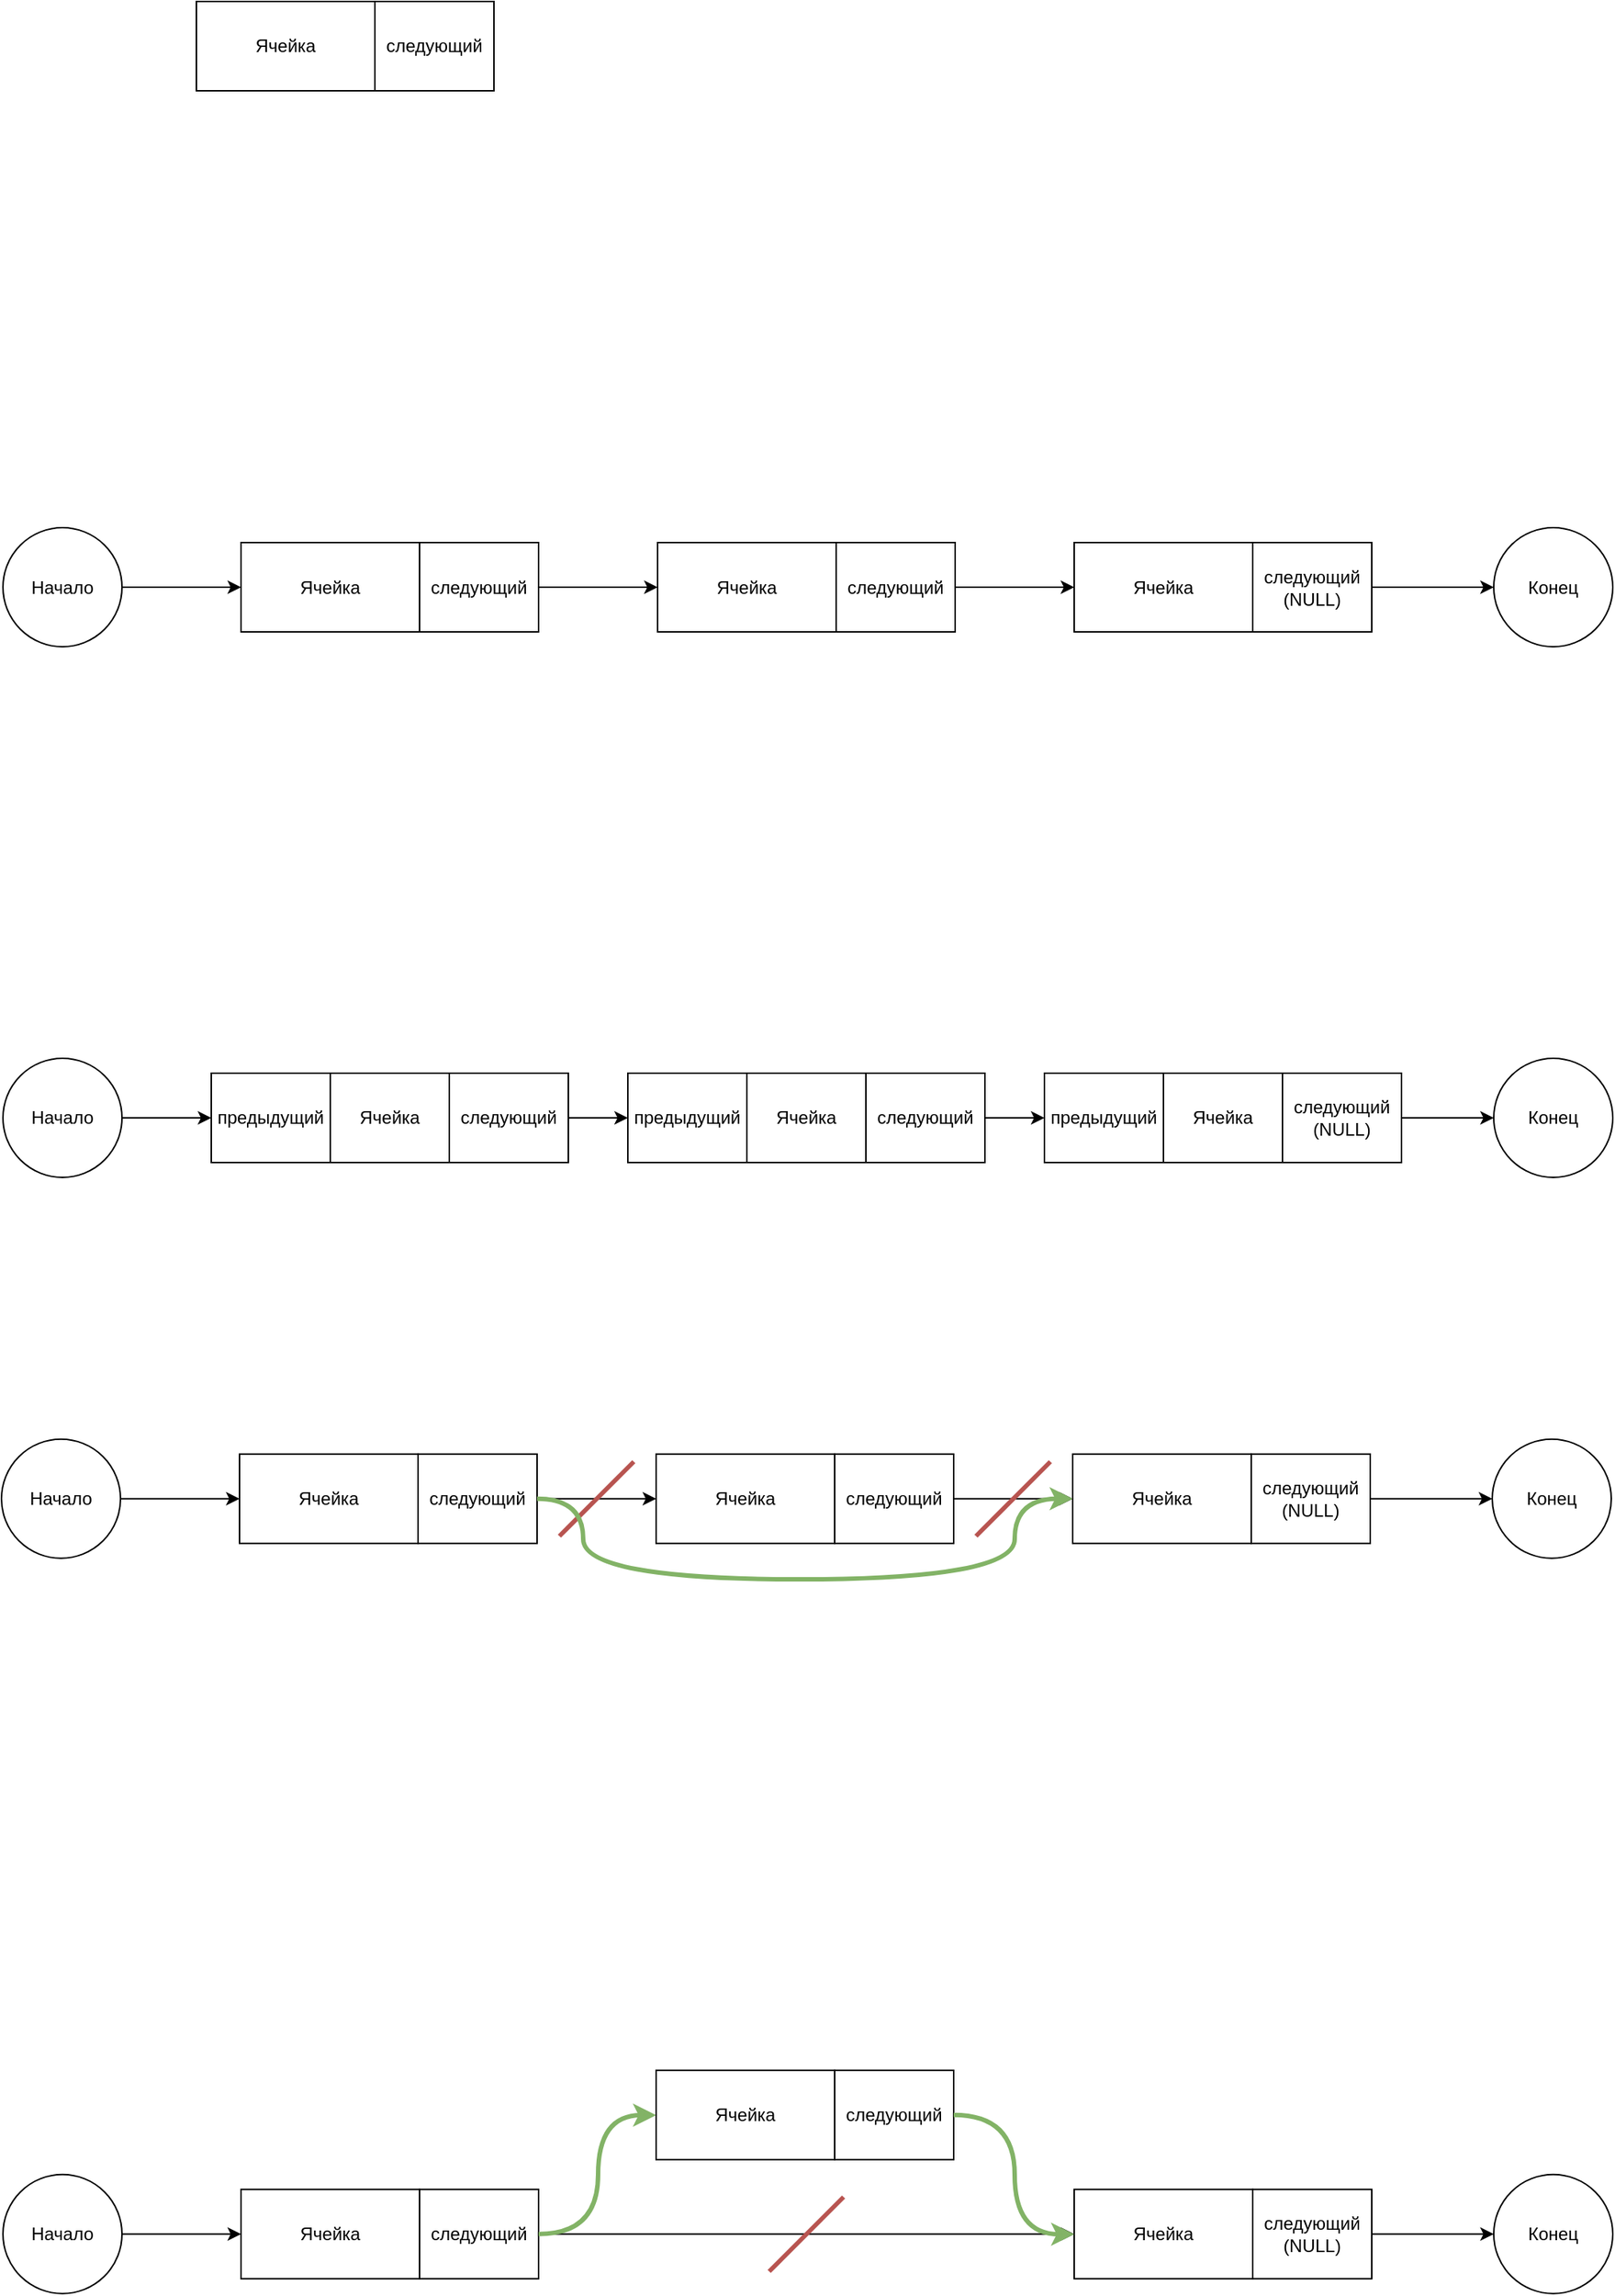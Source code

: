 <mxfile version="16.4.11" type="device" pages="5"><diagram id="NgyRaup8jNyGY4wm4hHH" name="List"><mxGraphModel dx="2011" dy="1216" grid="1" gridSize="10" guides="1" tooltips="1" connect="1" arrows="1" fold="1" page="1" pageScale="1" pageWidth="1169" pageHeight="827" math="0" shadow="0"><root><mxCell id="0"/><mxCell id="1" parent="0"/><mxCell id="ZF2ochJ-ON3OjwTMEdvK-18" style="edgeStyle=orthogonalEdgeStyle;rounded=0;orthogonalLoop=1;jettySize=auto;html=1;" parent="1" source="ZF2ochJ-ON3OjwTMEdvK-1" target="ZF2ochJ-ON3OjwTMEdvK-3" edge="1"><mxGeometry relative="1" as="geometry"/></mxCell><mxCell id="ZF2ochJ-ON3OjwTMEdvK-1" value="Начало" style="ellipse;whiteSpace=wrap;html=1;aspect=fixed;" parent="1" vertex="1"><mxGeometry x="20" y="373.5" width="80" height="80" as="geometry"/></mxCell><mxCell id="ZF2ochJ-ON3OjwTMEdvK-8" value="" style="group" parent="1" vertex="1" connectable="0"><mxGeometry x="180" y="383.5" width="200" height="60" as="geometry"/></mxCell><mxCell id="ZF2ochJ-ON3OjwTMEdvK-3" value="Ячейка" style="rounded=0;whiteSpace=wrap;html=1;" parent="ZF2ochJ-ON3OjwTMEdvK-8" vertex="1"><mxGeometry width="120" height="60" as="geometry"/></mxCell><mxCell id="ZF2ochJ-ON3OjwTMEdvK-7" value="следующий" style="rounded=0;whiteSpace=wrap;html=1;" parent="ZF2ochJ-ON3OjwTMEdvK-8" vertex="1"><mxGeometry x="120" width="80" height="60" as="geometry"/></mxCell><mxCell id="ZF2ochJ-ON3OjwTMEdvK-19" value="" style="group" parent="1" vertex="1" connectable="0"><mxGeometry x="460" y="383.5" width="200" height="60" as="geometry"/></mxCell><mxCell id="ZF2ochJ-ON3OjwTMEdvK-20" value="Ячейка" style="rounded=0;whiteSpace=wrap;html=1;" parent="ZF2ochJ-ON3OjwTMEdvK-19" vertex="1"><mxGeometry width="120" height="60" as="geometry"/></mxCell><mxCell id="ZF2ochJ-ON3OjwTMEdvK-21" value="следующий" style="rounded=0;whiteSpace=wrap;html=1;" parent="ZF2ochJ-ON3OjwTMEdvK-19" vertex="1"><mxGeometry x="120" width="80" height="60" as="geometry"/></mxCell><mxCell id="ZF2ochJ-ON3OjwTMEdvK-22" value="" style="group" parent="1" vertex="1" connectable="0"><mxGeometry x="740" y="383.5" width="200" height="60" as="geometry"/></mxCell><mxCell id="ZF2ochJ-ON3OjwTMEdvK-23" value="Ячейка" style="rounded=0;whiteSpace=wrap;html=1;" parent="ZF2ochJ-ON3OjwTMEdvK-22" vertex="1"><mxGeometry width="120" height="60" as="geometry"/></mxCell><mxCell id="ZF2ochJ-ON3OjwTMEdvK-24" value="следующий&lt;br&gt;(NULL)" style="rounded=0;whiteSpace=wrap;html=1;" parent="ZF2ochJ-ON3OjwTMEdvK-22" vertex="1"><mxGeometry x="120" width="80" height="60" as="geometry"/></mxCell><mxCell id="ZF2ochJ-ON3OjwTMEdvK-25" style="edgeStyle=orthogonalEdgeStyle;rounded=0;orthogonalLoop=1;jettySize=auto;html=1;" parent="1" source="ZF2ochJ-ON3OjwTMEdvK-7" target="ZF2ochJ-ON3OjwTMEdvK-20" edge="1"><mxGeometry relative="1" as="geometry"/></mxCell><mxCell id="ZF2ochJ-ON3OjwTMEdvK-26" style="edgeStyle=orthogonalEdgeStyle;rounded=0;orthogonalLoop=1;jettySize=auto;html=1;" parent="1" source="ZF2ochJ-ON3OjwTMEdvK-21" target="ZF2ochJ-ON3OjwTMEdvK-23" edge="1"><mxGeometry relative="1" as="geometry"/></mxCell><mxCell id="ZF2ochJ-ON3OjwTMEdvK-27" value="Конец" style="ellipse;whiteSpace=wrap;html=1;aspect=fixed;" parent="1" vertex="1"><mxGeometry x="1022" y="373.5" width="80" height="80" as="geometry"/></mxCell><mxCell id="ZF2ochJ-ON3OjwTMEdvK-28" style="edgeStyle=orthogonalEdgeStyle;rounded=0;orthogonalLoop=1;jettySize=auto;html=1;" parent="1" source="ZF2ochJ-ON3OjwTMEdvK-24" target="ZF2ochJ-ON3OjwTMEdvK-27" edge="1"><mxGeometry relative="1" as="geometry"/></mxCell><mxCell id="ZF2ochJ-ON3OjwTMEdvK-48" value="" style="group" parent="1" vertex="1" connectable="0"><mxGeometry x="430" y="740" width="260" height="60" as="geometry"/></mxCell><mxCell id="ZF2ochJ-ON3OjwTMEdvK-45" value="Ячейка" style="rounded=0;whiteSpace=wrap;html=1;" parent="ZF2ochJ-ON3OjwTMEdvK-48" vertex="1"><mxGeometry x="90" width="80" height="60" as="geometry"/></mxCell><mxCell id="ZF2ochJ-ON3OjwTMEdvK-46" value="следующий" style="rounded=0;whiteSpace=wrap;html=1;" parent="ZF2ochJ-ON3OjwTMEdvK-48" vertex="1"><mxGeometry x="170" width="80" height="60" as="geometry"/></mxCell><mxCell id="ZF2ochJ-ON3OjwTMEdvK-47" value="предыдущий" style="rounded=0;whiteSpace=wrap;html=1;" parent="ZF2ochJ-ON3OjwTMEdvK-48" vertex="1"><mxGeometry x="10" width="80" height="60" as="geometry"/></mxCell><mxCell id="ZF2ochJ-ON3OjwTMEdvK-49" value="" style="group" parent="1" vertex="1" connectable="0"><mxGeometry x="150" y="740" width="260" height="60" as="geometry"/></mxCell><mxCell id="ZF2ochJ-ON3OjwTMEdvK-50" value="Ячейка" style="rounded=0;whiteSpace=wrap;html=1;" parent="ZF2ochJ-ON3OjwTMEdvK-49" vertex="1"><mxGeometry x="90" width="80" height="60" as="geometry"/></mxCell><mxCell id="ZF2ochJ-ON3OjwTMEdvK-51" value="следующий" style="rounded=0;whiteSpace=wrap;html=1;" parent="ZF2ochJ-ON3OjwTMEdvK-49" vertex="1"><mxGeometry x="170" width="80" height="60" as="geometry"/></mxCell><mxCell id="ZF2ochJ-ON3OjwTMEdvK-52" value="предыдущий" style="rounded=0;whiteSpace=wrap;html=1;" parent="ZF2ochJ-ON3OjwTMEdvK-49" vertex="1"><mxGeometry x="10" width="80" height="60" as="geometry"/></mxCell><mxCell id="ZF2ochJ-ON3OjwTMEdvK-53" value="" style="group" parent="1" vertex="1" connectable="0"><mxGeometry x="710" y="740" width="260" height="60" as="geometry"/></mxCell><mxCell id="ZF2ochJ-ON3OjwTMEdvK-54" value="Ячейка" style="rounded=0;whiteSpace=wrap;html=1;" parent="ZF2ochJ-ON3OjwTMEdvK-53" vertex="1"><mxGeometry x="90" width="80" height="60" as="geometry"/></mxCell><mxCell id="ZF2ochJ-ON3OjwTMEdvK-55" value="следующий&lt;br&gt;(NULL)" style="rounded=0;whiteSpace=wrap;html=1;" parent="ZF2ochJ-ON3OjwTMEdvK-53" vertex="1"><mxGeometry x="170" width="80" height="60" as="geometry"/></mxCell><mxCell id="ZF2ochJ-ON3OjwTMEdvK-56" value="предыдущий" style="rounded=0;whiteSpace=wrap;html=1;" parent="ZF2ochJ-ON3OjwTMEdvK-53" vertex="1"><mxGeometry x="10" width="80" height="60" as="geometry"/></mxCell><mxCell id="ZF2ochJ-ON3OjwTMEdvK-59" style="edgeStyle=orthogonalEdgeStyle;rounded=0;orthogonalLoop=1;jettySize=auto;html=1;" parent="1" source="ZF2ochJ-ON3OjwTMEdvK-57" target="ZF2ochJ-ON3OjwTMEdvK-52" edge="1"><mxGeometry relative="1" as="geometry"/></mxCell><mxCell id="ZF2ochJ-ON3OjwTMEdvK-57" value="Начало" style="ellipse;whiteSpace=wrap;html=1;aspect=fixed;" parent="1" vertex="1"><mxGeometry x="20" y="730" width="80" height="80" as="geometry"/></mxCell><mxCell id="ZF2ochJ-ON3OjwTMEdvK-58" value="Конец" style="ellipse;whiteSpace=wrap;html=1;aspect=fixed;" parent="1" vertex="1"><mxGeometry x="1022" y="730" width="80" height="80" as="geometry"/></mxCell><mxCell id="ZF2ochJ-ON3OjwTMEdvK-60" style="edgeStyle=orthogonalEdgeStyle;rounded=0;orthogonalLoop=1;jettySize=auto;html=1;" parent="1" source="ZF2ochJ-ON3OjwTMEdvK-51" target="ZF2ochJ-ON3OjwTMEdvK-47" edge="1"><mxGeometry relative="1" as="geometry"/></mxCell><mxCell id="ZF2ochJ-ON3OjwTMEdvK-61" style="edgeStyle=orthogonalEdgeStyle;rounded=0;orthogonalLoop=1;jettySize=auto;html=1;" parent="1" source="ZF2ochJ-ON3OjwTMEdvK-46" target="ZF2ochJ-ON3OjwTMEdvK-56" edge="1"><mxGeometry relative="1" as="geometry"/></mxCell><mxCell id="ZF2ochJ-ON3OjwTMEdvK-62" style="edgeStyle=orthogonalEdgeStyle;rounded=0;orthogonalLoop=1;jettySize=auto;html=1;" parent="1" source="ZF2ochJ-ON3OjwTMEdvK-55" target="ZF2ochJ-ON3OjwTMEdvK-58" edge="1"><mxGeometry relative="1" as="geometry"/></mxCell><mxCell id="ZF2ochJ-ON3OjwTMEdvK-63" style="edgeStyle=orthogonalEdgeStyle;rounded=0;orthogonalLoop=1;jettySize=auto;html=1;" parent="1" source="ZF2ochJ-ON3OjwTMEdvK-64" target="ZF2ochJ-ON3OjwTMEdvK-66" edge="1"><mxGeometry relative="1" as="geometry"/></mxCell><mxCell id="ZF2ochJ-ON3OjwTMEdvK-64" value="Начало" style="ellipse;whiteSpace=wrap;html=1;aspect=fixed;" parent="1" vertex="1"><mxGeometry x="19" y="985.882" width="80" height="80" as="geometry"/></mxCell><mxCell id="ZF2ochJ-ON3OjwTMEdvK-65" value="" style="group" parent="1" vertex="1" connectable="0"><mxGeometry x="179" y="995.882" width="200" height="60" as="geometry"/></mxCell><mxCell id="ZF2ochJ-ON3OjwTMEdvK-66" value="Ячейка" style="rounded=0;whiteSpace=wrap;html=1;" parent="ZF2ochJ-ON3OjwTMEdvK-65" vertex="1"><mxGeometry width="120" height="60" as="geometry"/></mxCell><mxCell id="ZF2ochJ-ON3OjwTMEdvK-67" value="следующий" style="rounded=0;whiteSpace=wrap;html=1;" parent="ZF2ochJ-ON3OjwTMEdvK-65" vertex="1"><mxGeometry x="120" width="80" height="60" as="geometry"/></mxCell><mxCell id="ZF2ochJ-ON3OjwTMEdvK-68" value="" style="group" parent="1" vertex="1" connectable="0"><mxGeometry x="459" y="995.882" width="200" height="60" as="geometry"/></mxCell><mxCell id="ZF2ochJ-ON3OjwTMEdvK-69" value="Ячейка" style="rounded=0;whiteSpace=wrap;html=1;" parent="ZF2ochJ-ON3OjwTMEdvK-68" vertex="1"><mxGeometry width="120" height="60" as="geometry"/></mxCell><mxCell id="ZF2ochJ-ON3OjwTMEdvK-70" value="следующий" style="rounded=0;whiteSpace=wrap;html=1;" parent="ZF2ochJ-ON3OjwTMEdvK-68" vertex="1"><mxGeometry x="120" width="80" height="60" as="geometry"/></mxCell><mxCell id="ZF2ochJ-ON3OjwTMEdvK-71" value="" style="group" parent="1" vertex="1" connectable="0"><mxGeometry x="739" y="995.882" width="200" height="60" as="geometry"/></mxCell><mxCell id="ZF2ochJ-ON3OjwTMEdvK-72" value="Ячейка" style="rounded=0;whiteSpace=wrap;html=1;" parent="ZF2ochJ-ON3OjwTMEdvK-71" vertex="1"><mxGeometry width="120" height="60" as="geometry"/></mxCell><mxCell id="ZF2ochJ-ON3OjwTMEdvK-73" value="следующий&lt;br&gt;(NULL)" style="rounded=0;whiteSpace=wrap;html=1;" parent="ZF2ochJ-ON3OjwTMEdvK-71" vertex="1"><mxGeometry x="120" width="80" height="60" as="geometry"/></mxCell><mxCell id="ZF2ochJ-ON3OjwTMEdvK-74" style="edgeStyle=orthogonalEdgeStyle;rounded=0;orthogonalLoop=1;jettySize=auto;html=1;" parent="1" source="ZF2ochJ-ON3OjwTMEdvK-67" target="ZF2ochJ-ON3OjwTMEdvK-69" edge="1"><mxGeometry relative="1" as="geometry"/></mxCell><mxCell id="ZF2ochJ-ON3OjwTMEdvK-75" style="edgeStyle=orthogonalEdgeStyle;rounded=0;orthogonalLoop=1;jettySize=auto;html=1;" parent="1" source="ZF2ochJ-ON3OjwTMEdvK-70" target="ZF2ochJ-ON3OjwTMEdvK-72" edge="1"><mxGeometry relative="1" as="geometry"/></mxCell><mxCell id="ZF2ochJ-ON3OjwTMEdvK-76" value="Конец" style="ellipse;whiteSpace=wrap;html=1;aspect=fixed;" parent="1" vertex="1"><mxGeometry x="1021" y="985.882" width="80" height="80" as="geometry"/></mxCell><mxCell id="ZF2ochJ-ON3OjwTMEdvK-77" style="edgeStyle=orthogonalEdgeStyle;rounded=0;orthogonalLoop=1;jettySize=auto;html=1;" parent="1" source="ZF2ochJ-ON3OjwTMEdvK-73" target="ZF2ochJ-ON3OjwTMEdvK-76" edge="1"><mxGeometry relative="1" as="geometry"/></mxCell><mxCell id="ZF2ochJ-ON3OjwTMEdvK-80" value="" style="group" parent="1" vertex="1" connectable="0"><mxGeometry x="459" y="1409.882" width="200" height="60" as="geometry"/></mxCell><mxCell id="ZF2ochJ-ON3OjwTMEdvK-81" value="Ячейка" style="rounded=0;whiteSpace=wrap;html=1;" parent="ZF2ochJ-ON3OjwTMEdvK-80" vertex="1"><mxGeometry width="120" height="60" as="geometry"/></mxCell><mxCell id="ZF2ochJ-ON3OjwTMEdvK-82" value="следующий" style="rounded=0;whiteSpace=wrap;html=1;" parent="ZF2ochJ-ON3OjwTMEdvK-80" vertex="1"><mxGeometry x="120" width="80" height="60" as="geometry"/></mxCell><mxCell id="ZF2ochJ-ON3OjwTMEdvK-101" style="edgeStyle=orthogonalEdgeStyle;rounded=0;orthogonalLoop=1;jettySize=auto;html=1;" parent="1" source="ZF2ochJ-ON3OjwTMEdvK-102" target="ZF2ochJ-ON3OjwTMEdvK-104" edge="1"><mxGeometry relative="1" as="geometry"/></mxCell><mxCell id="ZF2ochJ-ON3OjwTMEdvK-102" value="Начало" style="ellipse;whiteSpace=wrap;html=1;aspect=fixed;" parent="1" vertex="1"><mxGeometry x="20" y="1479.882" width="80" height="80" as="geometry"/></mxCell><mxCell id="ZF2ochJ-ON3OjwTMEdvK-103" value="" style="group" parent="1" vertex="1" connectable="0"><mxGeometry x="180" y="1489.882" width="200" height="60" as="geometry"/></mxCell><mxCell id="ZF2ochJ-ON3OjwTMEdvK-104" value="Ячейка" style="rounded=0;whiteSpace=wrap;html=1;" parent="ZF2ochJ-ON3OjwTMEdvK-103" vertex="1"><mxGeometry width="120" height="60" as="geometry"/></mxCell><mxCell id="ZF2ochJ-ON3OjwTMEdvK-105" value="следующий" style="rounded=0;whiteSpace=wrap;html=1;" parent="ZF2ochJ-ON3OjwTMEdvK-103" vertex="1"><mxGeometry x="120" width="80" height="60" as="geometry"/></mxCell><mxCell id="ZF2ochJ-ON3OjwTMEdvK-106" value="" style="group" parent="1" vertex="1" connectable="0"><mxGeometry x="740" y="1489.882" width="200" height="60" as="geometry"/></mxCell><mxCell id="ZF2ochJ-ON3OjwTMEdvK-107" value="Ячейка" style="rounded=0;whiteSpace=wrap;html=1;" parent="ZF2ochJ-ON3OjwTMEdvK-106" vertex="1"><mxGeometry width="120" height="60" as="geometry"/></mxCell><mxCell id="ZF2ochJ-ON3OjwTMEdvK-108" value="следующий&lt;br&gt;(NULL)" style="rounded=0;whiteSpace=wrap;html=1;" parent="ZF2ochJ-ON3OjwTMEdvK-106" vertex="1"><mxGeometry x="120" width="80" height="60" as="geometry"/></mxCell><mxCell id="ZF2ochJ-ON3OjwTMEdvK-109" value="Конец" style="ellipse;whiteSpace=wrap;html=1;aspect=fixed;" parent="1" vertex="1"><mxGeometry x="1022" y="1479.882" width="80" height="80" as="geometry"/></mxCell><mxCell id="ZF2ochJ-ON3OjwTMEdvK-110" style="edgeStyle=orthogonalEdgeStyle;rounded=0;orthogonalLoop=1;jettySize=auto;html=1;" parent="1" source="ZF2ochJ-ON3OjwTMEdvK-108" target="ZF2ochJ-ON3OjwTMEdvK-109" edge="1"><mxGeometry relative="1" as="geometry"/></mxCell><mxCell id="ZF2ochJ-ON3OjwTMEdvK-111" style="edgeStyle=orthogonalEdgeStyle;rounded=0;orthogonalLoop=1;jettySize=auto;html=1;" parent="1" source="ZF2ochJ-ON3OjwTMEdvK-105" target="ZF2ochJ-ON3OjwTMEdvK-107" edge="1"><mxGeometry relative="1" as="geometry"/></mxCell><mxCell id="ZF2ochJ-ON3OjwTMEdvK-112" value="" style="endArrow=none;html=1;fillColor=#f8cecc;strokeColor=#b85450;strokeWidth=3;" parent="1" edge="1"><mxGeometry width="50" height="50" relative="1" as="geometry"><mxPoint x="535" y="1545" as="sourcePoint"/><mxPoint x="585" y="1495" as="targetPoint"/></mxGeometry></mxCell><mxCell id="ZF2ochJ-ON3OjwTMEdvK-78" value="" style="endArrow=none;html=1;fillColor=#f8cecc;strokeColor=#b85450;strokeWidth=3;" parent="1" edge="1"><mxGeometry width="50" height="50" relative="1" as="geometry"><mxPoint x="394" y="1051" as="sourcePoint"/><mxPoint x="444" y="1001" as="targetPoint"/></mxGeometry></mxCell><mxCell id="ZF2ochJ-ON3OjwTMEdvK-79" value="" style="endArrow=none;html=1;fillColor=#f8cecc;strokeColor=#b85450;strokeWidth=3;" parent="1" edge="1"><mxGeometry width="50" height="50" relative="1" as="geometry"><mxPoint x="674" y="1051" as="sourcePoint"/><mxPoint x="724" y="1001" as="targetPoint"/></mxGeometry></mxCell><mxCell id="ZF2ochJ-ON3OjwTMEdvK-115" style="edgeStyle=orthogonalEdgeStyle;curved=1;orthogonalLoop=1;jettySize=auto;html=1;strokeWidth=3;fillColor=#d5e8d4;strokeColor=#82b366;exitX=1;exitY=0.5;exitDx=0;exitDy=0;entryX=0;entryY=0.5;entryDx=0;entryDy=0;" parent="1" source="ZF2ochJ-ON3OjwTMEdvK-67" target="ZF2ochJ-ON3OjwTMEdvK-72" edge="1"><mxGeometry relative="1" as="geometry"><Array as="points"><mxPoint x="410" y="1026"/><mxPoint x="410" y="1080"/><mxPoint x="700" y="1080"/><mxPoint x="700" y="1026"/></Array></mxGeometry></mxCell><mxCell id="ZF2ochJ-ON3OjwTMEdvK-116" style="edgeStyle=orthogonalEdgeStyle;curved=1;orthogonalLoop=1;jettySize=auto;html=1;strokeWidth=3;fillColor=#d5e8d4;strokeColor=#82b366;" parent="1" source="ZF2ochJ-ON3OjwTMEdvK-82" target="ZF2ochJ-ON3OjwTMEdvK-107" edge="1"><mxGeometry relative="1" as="geometry"><Array as="points"><mxPoint x="700" y="1440"/><mxPoint x="700" y="1520"/></Array></mxGeometry></mxCell><mxCell id="ZF2ochJ-ON3OjwTMEdvK-117" style="edgeStyle=orthogonalEdgeStyle;curved=1;orthogonalLoop=1;jettySize=auto;html=1;strokeWidth=3;fillColor=#d5e8d4;strokeColor=#82b366;" parent="1" source="ZF2ochJ-ON3OjwTMEdvK-105" target="ZF2ochJ-ON3OjwTMEdvK-81" edge="1"><mxGeometry relative="1" as="geometry"><Array as="points"><mxPoint x="420" y="1520"/><mxPoint x="420" y="1440"/></Array></mxGeometry></mxCell><mxCell id="JfJ5qnHpFHrkZniJdbrp-1" value="" style="group" vertex="1" connectable="0" parent="1"><mxGeometry x="150" y="20" width="200" height="60" as="geometry"/></mxCell><mxCell id="JfJ5qnHpFHrkZniJdbrp-2" value="Ячейка" style="rounded=0;whiteSpace=wrap;html=1;" vertex="1" parent="JfJ5qnHpFHrkZniJdbrp-1"><mxGeometry width="120" height="60" as="geometry"/></mxCell><mxCell id="JfJ5qnHpFHrkZniJdbrp-3" value="следующий" style="rounded=0;whiteSpace=wrap;html=1;" vertex="1" parent="JfJ5qnHpFHrkZniJdbrp-1"><mxGeometry x="120" width="80" height="60" as="geometry"/></mxCell></root></mxGraphModel></diagram><diagram id="MOskRFxX1muEb9GywEG4" name="Stack"><mxGraphModel dx="3729" dy="720" grid="1" gridSize="10" guides="1" tooltips="1" connect="1" arrows="1" fold="1" page="1" pageScale="1" pageWidth="1169" pageHeight="827" math="0" shadow="0"><root><mxCell id="ntubGttBAXjZ16Gl4UOs-0"/><mxCell id="ntubGttBAXjZ16Gl4UOs-1" parent="ntubGttBAXjZ16Gl4UOs-0"/><mxCell id="9JI5QGX7lEylXlVd-d0w-0" value="" style="group" parent="ntubGttBAXjZ16Gl4UOs-1" vertex="1" connectable="0"><mxGeometry x="180" y="999.882" width="200" height="60" as="geometry"/></mxCell><mxCell id="9JI5QGX7lEylXlVd-d0w-1" value="Ячейка" style="rounded=0;whiteSpace=wrap;html=1;" parent="9JI5QGX7lEylXlVd-d0w-0" vertex="1"><mxGeometry width="120" height="60" as="geometry"/></mxCell><mxCell id="9JI5QGX7lEylXlVd-d0w-2" value="следующий" style="rounded=0;whiteSpace=wrap;html=1;" parent="9JI5QGX7lEylXlVd-d0w-0" vertex="1"><mxGeometry x="120" width="80" height="60" as="geometry"/></mxCell><mxCell id="9JI5QGX7lEylXlVd-d0w-3" value="" style="group" parent="ntubGttBAXjZ16Gl4UOs-1" vertex="1" connectable="0"><mxGeometry x="180" y="1093.882" width="200" height="60" as="geometry"/></mxCell><mxCell id="9JI5QGX7lEylXlVd-d0w-4" value="Ячейка" style="rounded=0;whiteSpace=wrap;html=1;" parent="9JI5QGX7lEylXlVd-d0w-3" vertex="1"><mxGeometry width="120" height="60" as="geometry"/></mxCell><mxCell id="9JI5QGX7lEylXlVd-d0w-5" value="следующий" style="rounded=0;whiteSpace=wrap;html=1;" parent="9JI5QGX7lEylXlVd-d0w-3" vertex="1"><mxGeometry x="120" width="80" height="60" as="geometry"/></mxCell><mxCell id="9JI5QGX7lEylXlVd-d0w-6" value="" style="group" parent="ntubGttBAXjZ16Gl4UOs-1" vertex="1" connectable="0"><mxGeometry x="180" y="1183.882" width="200" height="60" as="geometry"/></mxCell><mxCell id="9JI5QGX7lEylXlVd-d0w-7" value="Ячейка" style="rounded=0;whiteSpace=wrap;html=1;" parent="9JI5QGX7lEylXlVd-d0w-6" vertex="1"><mxGeometry width="120" height="60" as="geometry"/></mxCell><mxCell id="9JI5QGX7lEylXlVd-d0w-8" value="следующий" style="rounded=0;whiteSpace=wrap;html=1;" parent="9JI5QGX7lEylXlVd-d0w-6" vertex="1"><mxGeometry x="120" width="80" height="60" as="geometry"/></mxCell><mxCell id="9JI5QGX7lEylXlVd-d0w-9" value="" style="group" parent="ntubGttBAXjZ16Gl4UOs-1" vertex="1" connectable="0"><mxGeometry x="180" y="1273.882" width="200" height="60" as="geometry"/></mxCell><mxCell id="9JI5QGX7lEylXlVd-d0w-10" value="Ячейка" style="rounded=0;whiteSpace=wrap;html=1;" parent="9JI5QGX7lEylXlVd-d0w-9" vertex="1"><mxGeometry width="120" height="60" as="geometry"/></mxCell><mxCell id="9JI5QGX7lEylXlVd-d0w-11" value="следующий" style="rounded=0;whiteSpace=wrap;html=1;" parent="9JI5QGX7lEylXlVd-d0w-9" vertex="1"><mxGeometry x="120" width="80" height="60" as="geometry"/></mxCell><mxCell id="9JI5QGX7lEylXlVd-d0w-12" style="edgeStyle=orthogonalEdgeStyle;curved=1;orthogonalLoop=1;jettySize=auto;html=1;entryX=0;entryY=0.5;entryDx=0;entryDy=0;strokeWidth=3;" parent="ntubGttBAXjZ16Gl4UOs-1" source="9JI5QGX7lEylXlVd-d0w-2" target="9JI5QGX7lEylXlVd-d0w-4" edge="1"><mxGeometry relative="1" as="geometry"/></mxCell><mxCell id="9JI5QGX7lEylXlVd-d0w-13" style="edgeStyle=orthogonalEdgeStyle;curved=1;orthogonalLoop=1;jettySize=auto;html=1;entryX=0;entryY=0.5;entryDx=0;entryDy=0;strokeWidth=3;" parent="ntubGttBAXjZ16Gl4UOs-1" source="9JI5QGX7lEylXlVd-d0w-5" target="9JI5QGX7lEylXlVd-d0w-7" edge="1"><mxGeometry relative="1" as="geometry"/></mxCell><mxCell id="9JI5QGX7lEylXlVd-d0w-14" style="edgeStyle=orthogonalEdgeStyle;curved=1;orthogonalLoop=1;jettySize=auto;html=1;entryX=0;entryY=0.5;entryDx=0;entryDy=0;strokeWidth=3;" parent="ntubGttBAXjZ16Gl4UOs-1" source="9JI5QGX7lEylXlVd-d0w-8" target="9JI5QGX7lEylXlVd-d0w-10" edge="1"><mxGeometry relative="1" as="geometry"/></mxCell><mxCell id="9JI5QGX7lEylXlVd-d0w-16" style="edgeStyle=orthogonalEdgeStyle;curved=1;orthogonalLoop=1;jettySize=auto;html=1;entryX=0;entryY=0.5;entryDx=0;entryDy=0;strokeWidth=3;" parent="ntubGttBAXjZ16Gl4UOs-1" source="9JI5QGX7lEylXlVd-d0w-15" target="9JI5QGX7lEylXlVd-d0w-1" edge="1"><mxGeometry relative="1" as="geometry"/></mxCell><mxCell id="9JI5QGX7lEylXlVd-d0w-15" value="Начало/Конец" style="ellipse;whiteSpace=wrap;html=1;aspect=fixed;" parent="ntubGttBAXjZ16Gl4UOs-1" vertex="1"><mxGeometry x="240" y="890" width="80" height="80" as="geometry"/></mxCell><mxCell id="9JI5QGX7lEylXlVd-d0w-17" value="" style="group" parent="ntubGttBAXjZ16Gl4UOs-1" vertex="1" connectable="0"><mxGeometry x="215" y="1743.882" width="200" height="60" as="geometry"/></mxCell><mxCell id="9JI5QGX7lEylXlVd-d0w-18" value="Ячейка" style="rounded=0;whiteSpace=wrap;html=1;" parent="9JI5QGX7lEylXlVd-d0w-17" vertex="1"><mxGeometry width="120" height="60" as="geometry"/></mxCell><mxCell id="9JI5QGX7lEylXlVd-d0w-19" value="следующий" style="rounded=0;whiteSpace=wrap;html=1;" parent="9JI5QGX7lEylXlVd-d0w-17" vertex="1"><mxGeometry x="120" width="80" height="60" as="geometry"/></mxCell><mxCell id="9JI5QGX7lEylXlVd-d0w-20" value="" style="group" parent="ntubGttBAXjZ16Gl4UOs-1" vertex="1" connectable="0"><mxGeometry x="215" y="1833.882" width="200" height="60" as="geometry"/></mxCell><mxCell id="9JI5QGX7lEylXlVd-d0w-21" value="Ячейка" style="rounded=0;whiteSpace=wrap;html=1;" parent="9JI5QGX7lEylXlVd-d0w-20" vertex="1"><mxGeometry width="120" height="60" as="geometry"/></mxCell><mxCell id="9JI5QGX7lEylXlVd-d0w-22" value="следующий" style="rounded=0;whiteSpace=wrap;html=1;" parent="9JI5QGX7lEylXlVd-d0w-20" vertex="1"><mxGeometry x="120" width="80" height="60" as="geometry"/></mxCell><mxCell id="9JI5QGX7lEylXlVd-d0w-23" value="" style="group" parent="ntubGttBAXjZ16Gl4UOs-1" vertex="1" connectable="0"><mxGeometry x="215" y="1923.882" width="200" height="60" as="geometry"/></mxCell><mxCell id="9JI5QGX7lEylXlVd-d0w-24" value="Ячейка" style="rounded=0;whiteSpace=wrap;html=1;" parent="9JI5QGX7lEylXlVd-d0w-23" vertex="1"><mxGeometry width="120" height="60" as="geometry"/></mxCell><mxCell id="9JI5QGX7lEylXlVd-d0w-25" value="следующий" style="rounded=0;whiteSpace=wrap;html=1;" parent="9JI5QGX7lEylXlVd-d0w-23" vertex="1"><mxGeometry x="120" width="80" height="60" as="geometry"/></mxCell><mxCell id="9JI5QGX7lEylXlVd-d0w-29" style="edgeStyle=orthogonalEdgeStyle;curved=1;orthogonalLoop=1;jettySize=auto;html=1;entryX=0;entryY=0.5;entryDx=0;entryDy=0;strokeWidth=3;" parent="ntubGttBAXjZ16Gl4UOs-1" source="9JI5QGX7lEylXlVd-d0w-19" target="9JI5QGX7lEylXlVd-d0w-21" edge="1"><mxGeometry relative="1" as="geometry"/></mxCell><mxCell id="9JI5QGX7lEylXlVd-d0w-30" style="edgeStyle=orthogonalEdgeStyle;curved=1;orthogonalLoop=1;jettySize=auto;html=1;entryX=0;entryY=0.5;entryDx=0;entryDy=0;strokeWidth=3;" parent="ntubGttBAXjZ16Gl4UOs-1" source="9JI5QGX7lEylXlVd-d0w-22" target="9JI5QGX7lEylXlVd-d0w-24" edge="1"><mxGeometry relative="1" as="geometry"/></mxCell><mxCell id="9JI5QGX7lEylXlVd-d0w-32" style="edgeStyle=orthogonalEdgeStyle;curved=1;orthogonalLoop=1;jettySize=auto;html=1;entryX=0.5;entryY=0;entryDx=0;entryDy=0;strokeWidth=3;" parent="ntubGttBAXjZ16Gl4UOs-1" source="9JI5QGX7lEylXlVd-d0w-33" target="9JI5QGX7lEylXlVd-d0w-18" edge="1"><mxGeometry relative="1" as="geometry"><Array as="points"><mxPoint x="310" y="1682"/><mxPoint x="275" y="1682"/></Array></mxGeometry></mxCell><mxCell id="IY-FENRHeB544fPIHo9s-2" style="edgeStyle=orthogonalEdgeStyle;curved=1;orthogonalLoop=1;jettySize=auto;html=1;strokeWidth=3;fillColor=#d5e8d4;strokeColor=#82b366;" parent="ntubGttBAXjZ16Gl4UOs-1" source="9JI5QGX7lEylXlVd-d0w-33" target="9JI5QGX7lEylXlVd-d0w-35" edge="1"><mxGeometry relative="1" as="geometry"><Array as="points"><mxPoint x="40" y="1570"/></Array></mxGeometry></mxCell><mxCell id="9JI5QGX7lEylXlVd-d0w-33" value="Начало/Конец" style="ellipse;whiteSpace=wrap;html=1;aspect=fixed;" parent="ntubGttBAXjZ16Gl4UOs-1" vertex="1"><mxGeometry x="270" y="1540" width="80" height="80" as="geometry"/></mxCell><mxCell id="9JI5QGX7lEylXlVd-d0w-34" value="" style="group" parent="ntubGttBAXjZ16Gl4UOs-1" vertex="1" connectable="0"><mxGeometry x="-0.5" y="1649.882" width="200" height="60" as="geometry"/></mxCell><mxCell id="9JI5QGX7lEylXlVd-d0w-35" value="Ячейка" style="rounded=0;whiteSpace=wrap;html=1;" parent="9JI5QGX7lEylXlVd-d0w-34" vertex="1"><mxGeometry width="120" height="60" as="geometry"/></mxCell><mxCell id="9JI5QGX7lEylXlVd-d0w-36" value="следующий" style="rounded=0;whiteSpace=wrap;html=1;" parent="9JI5QGX7lEylXlVd-d0w-34" vertex="1"><mxGeometry x="120" width="80" height="60" as="geometry"/></mxCell><mxCell id="IY-FENRHeB544fPIHo9s-0" value="" style="endArrow=none;html=1;fillColor=#f8cecc;strokeColor=#b85450;strokeWidth=3;" parent="ntubGttBAXjZ16Gl4UOs-1" edge="1"><mxGeometry width="50" height="50" relative="1" as="geometry"><mxPoint x="270" y="1700" as="sourcePoint"/><mxPoint x="320" y="1650" as="targetPoint"/></mxGeometry></mxCell><mxCell id="IY-FENRHeB544fPIHo9s-1" style="edgeStyle=orthogonalEdgeStyle;curved=1;orthogonalLoop=1;jettySize=auto;html=1;strokeWidth=3;fillColor=#d5e8d4;strokeColor=#82b366;" parent="ntubGttBAXjZ16Gl4UOs-1" source="9JI5QGX7lEylXlVd-d0w-36" target="9JI5QGX7lEylXlVd-d0w-18" edge="1"><mxGeometry relative="1" as="geometry"><Array as="points"><mxPoint x="160" y="1774"/></Array></mxGeometry></mxCell><mxCell id="IY-FENRHeB544fPIHo9s-3" value="" style="group" parent="ntubGttBAXjZ16Gl4UOs-1" vertex="1" connectable="0"><mxGeometry x="510.5" y="1649.882" width="200" height="60" as="geometry"/></mxCell><mxCell id="IY-FENRHeB544fPIHo9s-4" value="Ячейка" style="rounded=0;whiteSpace=wrap;html=1;" parent="IY-FENRHeB544fPIHo9s-3" vertex="1"><mxGeometry width="120" height="60" as="geometry"/></mxCell><mxCell id="IY-FENRHeB544fPIHo9s-5" value="следующий" style="rounded=0;whiteSpace=wrap;html=1;" parent="IY-FENRHeB544fPIHo9s-3" vertex="1"><mxGeometry x="120" width="80" height="60" as="geometry"/></mxCell><mxCell id="IY-FENRHeB544fPIHo9s-6" value="" style="group" parent="ntubGttBAXjZ16Gl4UOs-1" vertex="1" connectable="0"><mxGeometry x="510.5" y="1743.882" width="200" height="60" as="geometry"/></mxCell><mxCell id="IY-FENRHeB544fPIHo9s-7" value="Ячейка" style="rounded=0;whiteSpace=wrap;html=1;" parent="IY-FENRHeB544fPIHo9s-6" vertex="1"><mxGeometry width="120" height="60" as="geometry"/></mxCell><mxCell id="IY-FENRHeB544fPIHo9s-8" value="следующий" style="rounded=0;whiteSpace=wrap;html=1;" parent="IY-FENRHeB544fPIHo9s-6" vertex="1"><mxGeometry x="120" width="80" height="60" as="geometry"/></mxCell><mxCell id="IY-FENRHeB544fPIHo9s-9" value="" style="group" parent="ntubGttBAXjZ16Gl4UOs-1" vertex="1" connectable="0"><mxGeometry x="510.5" y="1833.882" width="200" height="60" as="geometry"/></mxCell><mxCell id="IY-FENRHeB544fPIHo9s-10" value="Ячейка" style="rounded=0;whiteSpace=wrap;html=1;" parent="IY-FENRHeB544fPIHo9s-9" vertex="1"><mxGeometry width="120" height="60" as="geometry"/></mxCell><mxCell id="IY-FENRHeB544fPIHo9s-11" value="следующий" style="rounded=0;whiteSpace=wrap;html=1;" parent="IY-FENRHeB544fPIHo9s-9" vertex="1"><mxGeometry x="120" width="80" height="60" as="geometry"/></mxCell><mxCell id="IY-FENRHeB544fPIHo9s-12" value="" style="group" parent="ntubGttBAXjZ16Gl4UOs-1" vertex="1" connectable="0"><mxGeometry x="510.5" y="1923.882" width="200" height="60" as="geometry"/></mxCell><mxCell id="IY-FENRHeB544fPIHo9s-13" value="Ячейка" style="rounded=0;whiteSpace=wrap;html=1;" parent="IY-FENRHeB544fPIHo9s-12" vertex="1"><mxGeometry width="120" height="60" as="geometry"/></mxCell><mxCell id="IY-FENRHeB544fPIHo9s-14" value="следующий" style="rounded=0;whiteSpace=wrap;html=1;" parent="IY-FENRHeB544fPIHo9s-12" vertex="1"><mxGeometry x="120" width="80" height="60" as="geometry"/></mxCell><mxCell id="IY-FENRHeB544fPIHo9s-15" style="edgeStyle=orthogonalEdgeStyle;curved=1;orthogonalLoop=1;jettySize=auto;html=1;entryX=0;entryY=0.5;entryDx=0;entryDy=0;strokeWidth=3;" parent="ntubGttBAXjZ16Gl4UOs-1" source="IY-FENRHeB544fPIHo9s-5" target="IY-FENRHeB544fPIHo9s-7" edge="1"><mxGeometry relative="1" as="geometry"/></mxCell><mxCell id="IY-FENRHeB544fPIHo9s-16" style="edgeStyle=orthogonalEdgeStyle;curved=1;orthogonalLoop=1;jettySize=auto;html=1;entryX=0;entryY=0.5;entryDx=0;entryDy=0;strokeWidth=3;" parent="ntubGttBAXjZ16Gl4UOs-1" source="IY-FENRHeB544fPIHo9s-8" target="IY-FENRHeB544fPIHo9s-10" edge="1"><mxGeometry relative="1" as="geometry"/></mxCell><mxCell id="IY-FENRHeB544fPIHo9s-17" style="edgeStyle=orthogonalEdgeStyle;curved=1;orthogonalLoop=1;jettySize=auto;html=1;entryX=0;entryY=0.5;entryDx=0;entryDy=0;strokeWidth=3;" parent="ntubGttBAXjZ16Gl4UOs-1" source="IY-FENRHeB544fPIHo9s-11" target="IY-FENRHeB544fPIHo9s-13" edge="1"><mxGeometry relative="1" as="geometry"/></mxCell><mxCell id="IY-FENRHeB544fPIHo9s-18" style="edgeStyle=orthogonalEdgeStyle;curved=1;orthogonalLoop=1;jettySize=auto;html=1;entryX=0;entryY=0.5;entryDx=0;entryDy=0;strokeWidth=3;" parent="ntubGttBAXjZ16Gl4UOs-1" source="IY-FENRHeB544fPIHo9s-19" target="IY-FENRHeB544fPIHo9s-4" edge="1"><mxGeometry relative="1" as="geometry"/></mxCell><mxCell id="IY-FENRHeB544fPIHo9s-19" value="Начало/Конец" style="ellipse;whiteSpace=wrap;html=1;aspect=fixed;" parent="ntubGttBAXjZ16Gl4UOs-1" vertex="1"><mxGeometry x="570.5" y="1540" width="80" height="80" as="geometry"/></mxCell><mxCell id="IY-FENRHeB544fPIHo9s-39" value="" style="group" parent="ntubGttBAXjZ16Gl4UOs-1" vertex="1" connectable="0"><mxGeometry x="215" y="2281.882" width="200" height="60" as="geometry"/></mxCell><mxCell id="IY-FENRHeB544fPIHo9s-40" value="Ячейка" style="rounded=0;whiteSpace=wrap;html=1;" parent="IY-FENRHeB544fPIHo9s-39" vertex="1"><mxGeometry width="120" height="60" as="geometry"/></mxCell><mxCell id="IY-FENRHeB544fPIHo9s-41" value="следующий" style="rounded=0;whiteSpace=wrap;html=1;" parent="IY-FENRHeB544fPIHo9s-39" vertex="1"><mxGeometry x="120" width="80" height="60" as="geometry"/></mxCell><mxCell id="IY-FENRHeB544fPIHo9s-42" value="" style="group" parent="ntubGttBAXjZ16Gl4UOs-1" vertex="1" connectable="0"><mxGeometry x="215" y="2375.882" width="200" height="60" as="geometry"/></mxCell><mxCell id="IY-FENRHeB544fPIHo9s-43" value="Ячейка" style="rounded=0;whiteSpace=wrap;html=1;" parent="IY-FENRHeB544fPIHo9s-42" vertex="1"><mxGeometry width="120" height="60" as="geometry"/></mxCell><mxCell id="IY-FENRHeB544fPIHo9s-44" value="следующий" style="rounded=0;whiteSpace=wrap;html=1;" parent="IY-FENRHeB544fPIHo9s-42" vertex="1"><mxGeometry x="120" width="80" height="60" as="geometry"/></mxCell><mxCell id="IY-FENRHeB544fPIHo9s-45" value="" style="group" parent="ntubGttBAXjZ16Gl4UOs-1" vertex="1" connectable="0"><mxGeometry x="215" y="2465.882" width="200" height="60" as="geometry"/></mxCell><mxCell id="IY-FENRHeB544fPIHo9s-46" value="Ячейка" style="rounded=0;whiteSpace=wrap;html=1;" parent="IY-FENRHeB544fPIHo9s-45" vertex="1"><mxGeometry width="120" height="60" as="geometry"/></mxCell><mxCell id="IY-FENRHeB544fPIHo9s-47" value="следующий" style="rounded=0;whiteSpace=wrap;html=1;" parent="IY-FENRHeB544fPIHo9s-45" vertex="1"><mxGeometry x="120" width="80" height="60" as="geometry"/></mxCell><mxCell id="IY-FENRHeB544fPIHo9s-48" value="" style="group" parent="ntubGttBAXjZ16Gl4UOs-1" vertex="1" connectable="0"><mxGeometry x="215" y="2555.882" width="200" height="60" as="geometry"/></mxCell><mxCell id="IY-FENRHeB544fPIHo9s-49" value="Ячейка" style="rounded=0;whiteSpace=wrap;html=1;" parent="IY-FENRHeB544fPIHo9s-48" vertex="1"><mxGeometry width="120" height="60" as="geometry"/></mxCell><mxCell id="IY-FENRHeB544fPIHo9s-50" value="следующий" style="rounded=0;whiteSpace=wrap;html=1;" parent="IY-FENRHeB544fPIHo9s-48" vertex="1"><mxGeometry x="120" width="80" height="60" as="geometry"/></mxCell><mxCell id="IY-FENRHeB544fPIHo9s-51" style="edgeStyle=orthogonalEdgeStyle;curved=1;orthogonalLoop=1;jettySize=auto;html=1;entryX=0;entryY=0.5;entryDx=0;entryDy=0;strokeWidth=3;" parent="ntubGttBAXjZ16Gl4UOs-1" source="IY-FENRHeB544fPIHo9s-41" target="IY-FENRHeB544fPIHo9s-43" edge="1"><mxGeometry relative="1" as="geometry"/></mxCell><mxCell id="IY-FENRHeB544fPIHo9s-52" style="edgeStyle=orthogonalEdgeStyle;curved=1;orthogonalLoop=1;jettySize=auto;html=1;entryX=0;entryY=0.5;entryDx=0;entryDy=0;strokeWidth=3;" parent="ntubGttBAXjZ16Gl4UOs-1" source="IY-FENRHeB544fPIHo9s-44" target="IY-FENRHeB544fPIHo9s-46" edge="1"><mxGeometry relative="1" as="geometry"/></mxCell><mxCell id="IY-FENRHeB544fPIHo9s-53" style="edgeStyle=orthogonalEdgeStyle;curved=1;orthogonalLoop=1;jettySize=auto;html=1;entryX=0;entryY=0.5;entryDx=0;entryDy=0;strokeWidth=3;" parent="ntubGttBAXjZ16Gl4UOs-1" source="IY-FENRHeB544fPIHo9s-47" target="IY-FENRHeB544fPIHo9s-49" edge="1"><mxGeometry relative="1" as="geometry"/></mxCell><mxCell id="IY-FENRHeB544fPIHo9s-54" style="edgeStyle=orthogonalEdgeStyle;curved=1;orthogonalLoop=1;jettySize=auto;html=1;entryX=0;entryY=0.5;entryDx=0;entryDy=0;strokeWidth=3;" parent="ntubGttBAXjZ16Gl4UOs-1" source="IY-FENRHeB544fPIHo9s-55" target="IY-FENRHeB544fPIHo9s-40" edge="1"><mxGeometry relative="1" as="geometry"/></mxCell><mxCell id="IY-FENRHeB544fPIHo9s-57" style="edgeStyle=orthogonalEdgeStyle;curved=1;orthogonalLoop=1;jettySize=auto;html=1;strokeWidth=3;fillColor=#d5e8d4;strokeColor=#82b366;" parent="ntubGttBAXjZ16Gl4UOs-1" source="IY-FENRHeB544fPIHo9s-55" target="IY-FENRHeB544fPIHo9s-43" edge="1"><mxGeometry relative="1" as="geometry"><Array as="points"><mxPoint x="101" y="2210"/><mxPoint x="101" y="2420"/></Array></mxGeometry></mxCell><mxCell id="IY-FENRHeB544fPIHo9s-55" value="Начало/Конец" style="ellipse;whiteSpace=wrap;html=1;aspect=fixed;" parent="ntubGttBAXjZ16Gl4UOs-1" vertex="1"><mxGeometry x="275" y="2172" width="80" height="80" as="geometry"/></mxCell><mxCell id="IY-FENRHeB544fPIHo9s-56" value="" style="endArrow=none;html=1;fillColor=#f8cecc;strokeColor=#b85450;strokeWidth=3;" parent="ntubGttBAXjZ16Gl4UOs-1" edge="1"><mxGeometry width="50" height="50" relative="1" as="geometry"><mxPoint x="190" y="2301.929" as="sourcePoint"/><mxPoint x="240" y="2251.929" as="targetPoint"/></mxGeometry></mxCell><mxCell id="IY-FENRHeB544fPIHo9s-58" value="" style="endArrow=none;html=1;fillColor=#f8cecc;strokeColor=#b85450;strokeWidth=3;" parent="ntubGttBAXjZ16Gl4UOs-1" edge="1"><mxGeometry width="50" height="50" relative="1" as="geometry"><mxPoint x="190.0" y="2393.929" as="sourcePoint"/><mxPoint x="240" y="2343.929" as="targetPoint"/></mxGeometry></mxCell><mxCell id="IY-FENRHeB544fPIHo9s-62" value="" style="group" parent="ntubGttBAXjZ16Gl4UOs-1" vertex="1" connectable="0"><mxGeometry x="510.5" y="2281.882" width="200" height="60" as="geometry"/></mxCell><mxCell id="IY-FENRHeB544fPIHo9s-63" value="Ячейка" style="rounded=0;whiteSpace=wrap;html=1;" parent="IY-FENRHeB544fPIHo9s-62" vertex="1"><mxGeometry width="120" height="60" as="geometry"/></mxCell><mxCell id="IY-FENRHeB544fPIHo9s-64" value="следующий" style="rounded=0;whiteSpace=wrap;html=1;" parent="IY-FENRHeB544fPIHo9s-62" vertex="1"><mxGeometry x="120" width="80" height="60" as="geometry"/></mxCell><mxCell id="IY-FENRHeB544fPIHo9s-65" value="" style="group" parent="ntubGttBAXjZ16Gl4UOs-1" vertex="1" connectable="0"><mxGeometry x="510.5" y="2371.882" width="200" height="60" as="geometry"/></mxCell><mxCell id="IY-FENRHeB544fPIHo9s-66" value="Ячейка" style="rounded=0;whiteSpace=wrap;html=1;" parent="IY-FENRHeB544fPIHo9s-65" vertex="1"><mxGeometry width="120" height="60" as="geometry"/></mxCell><mxCell id="IY-FENRHeB544fPIHo9s-67" value="следующий" style="rounded=0;whiteSpace=wrap;html=1;" parent="IY-FENRHeB544fPIHo9s-65" vertex="1"><mxGeometry x="120" width="80" height="60" as="geometry"/></mxCell><mxCell id="IY-FENRHeB544fPIHo9s-68" value="" style="group" parent="ntubGttBAXjZ16Gl4UOs-1" vertex="1" connectable="0"><mxGeometry x="510.5" y="2461.882" width="200" height="60" as="geometry"/></mxCell><mxCell id="IY-FENRHeB544fPIHo9s-69" value="Ячейка" style="rounded=0;whiteSpace=wrap;html=1;" parent="IY-FENRHeB544fPIHo9s-68" vertex="1"><mxGeometry width="120" height="60" as="geometry"/></mxCell><mxCell id="IY-FENRHeB544fPIHo9s-70" value="следующий" style="rounded=0;whiteSpace=wrap;html=1;" parent="IY-FENRHeB544fPIHo9s-68" vertex="1"><mxGeometry x="120" width="80" height="60" as="geometry"/></mxCell><mxCell id="IY-FENRHeB544fPIHo9s-72" style="edgeStyle=orthogonalEdgeStyle;curved=1;orthogonalLoop=1;jettySize=auto;html=1;entryX=0;entryY=0.5;entryDx=0;entryDy=0;strokeWidth=3;" parent="ntubGttBAXjZ16Gl4UOs-1" source="IY-FENRHeB544fPIHo9s-64" target="IY-FENRHeB544fPIHo9s-66" edge="1"><mxGeometry relative="1" as="geometry"/></mxCell><mxCell id="IY-FENRHeB544fPIHo9s-73" style="edgeStyle=orthogonalEdgeStyle;curved=1;orthogonalLoop=1;jettySize=auto;html=1;entryX=0;entryY=0.5;entryDx=0;entryDy=0;strokeWidth=3;" parent="ntubGttBAXjZ16Gl4UOs-1" source="IY-FENRHeB544fPIHo9s-67" target="IY-FENRHeB544fPIHo9s-69" edge="1"><mxGeometry relative="1" as="geometry"/></mxCell><mxCell id="IY-FENRHeB544fPIHo9s-74" style="edgeStyle=orthogonalEdgeStyle;curved=1;orthogonalLoop=1;jettySize=auto;html=1;entryX=0;entryY=0.5;entryDx=0;entryDy=0;strokeWidth=3;" parent="ntubGttBAXjZ16Gl4UOs-1" source="IY-FENRHeB544fPIHo9s-75" target="IY-FENRHeB544fPIHo9s-63" edge="1"><mxGeometry relative="1" as="geometry"><mxPoint x="521.667" y="2312" as="targetPoint"/></mxGeometry></mxCell><mxCell id="IY-FENRHeB544fPIHo9s-75" value="Начало/Конец" style="ellipse;whiteSpace=wrap;html=1;aspect=fixed;" parent="ntubGttBAXjZ16Gl4UOs-1" vertex="1"><mxGeometry x="581" y="2172" width="80" height="80" as="geometry"/></mxCell><mxCell id="IY-FENRHeB544fPIHo9s-76" value="" style="shape=flexArrow;endArrow=classic;html=1;strokeWidth=3;" parent="ntubGttBAXjZ16Gl4UOs-1" edge="1"><mxGeometry width="50" height="50" relative="1" as="geometry"><mxPoint x="375" y="1579" as="sourcePoint"/><mxPoint x="545" y="1579" as="targetPoint"/></mxGeometry></mxCell><mxCell id="IY-FENRHeB544fPIHo9s-77" value="" style="shape=flexArrow;endArrow=classic;html=1;strokeWidth=3;" parent="ntubGttBAXjZ16Gl4UOs-1" edge="1"><mxGeometry width="50" height="50" relative="1" as="geometry"><mxPoint x="383" y="2211.5" as="sourcePoint"/><mxPoint x="553" y="2211.5" as="targetPoint"/></mxGeometry></mxCell><mxCell id="hJ4Hzhca3zsGmFgsulZL-15" style="edgeStyle=orthogonalEdgeStyle;curved=1;orthogonalLoop=1;jettySize=auto;html=1;strokeWidth=3;" edge="1" source="hJ4Hzhca3zsGmFgsulZL-16" target="hJ4Hzhca3zsGmFgsulZL-21" parent="ntubGttBAXjZ16Gl4UOs-1"><mxGeometry relative="1" as="geometry"/></mxCell><mxCell id="hJ4Hzhca3zsGmFgsulZL-16" value="Начало/Конец" style="ellipse;whiteSpace=wrap;html=1;aspect=fixed;" vertex="1" parent="ntubGttBAXjZ16Gl4UOs-1"><mxGeometry x="1330" y="860" width="80" height="80" as="geometry"/></mxCell><mxCell id="hJ4Hzhca3zsGmFgsulZL-1" value="Ячейка" style="rounded=0;whiteSpace=wrap;html=1;" vertex="1" parent="ntubGttBAXjZ16Gl4UOs-1"><mxGeometry x="710" y="1009.882" width="120" height="60" as="geometry"/></mxCell><mxCell id="hJ4Hzhca3zsGmFgsulZL-17" value="Ячейка" style="rounded=0;whiteSpace=wrap;html=1;" vertex="1" parent="ntubGttBAXjZ16Gl4UOs-1"><mxGeometry x="830" y="1009.882" width="120" height="60" as="geometry"/></mxCell><mxCell id="hJ4Hzhca3zsGmFgsulZL-57" style="edgeStyle=orthogonalEdgeStyle;rounded=0;orthogonalLoop=1;jettySize=auto;html=1;" edge="1" parent="ntubGttBAXjZ16Gl4UOs-1" source="hJ4Hzhca3zsGmFgsulZL-21" target="hJ4Hzhca3zsGmFgsulZL-54"><mxGeometry relative="1" as="geometry"><Array as="points"><mxPoint x="1370" y="1110"/><mxPoint x="1120" y="1110"/></Array></mxGeometry></mxCell><mxCell id="hJ4Hzhca3zsGmFgsulZL-18" value="Ячейка" style="rounded=0;whiteSpace=wrap;html=1;" vertex="1" parent="ntubGttBAXjZ16Gl4UOs-1"><mxGeometry x="1190" y="1009.882" width="120" height="60" as="geometry"/></mxCell><mxCell id="hJ4Hzhca3zsGmFgsulZL-19" value="Ячейка" style="rounded=0;whiteSpace=wrap;html=1;" vertex="1" parent="ntubGttBAXjZ16Gl4UOs-1"><mxGeometry x="950" y="1009.882" width="120" height="60" as="geometry"/></mxCell><mxCell id="hJ4Hzhca3zsGmFgsulZL-20" value="Ячейка" style="rounded=0;whiteSpace=wrap;html=1;" vertex="1" parent="ntubGttBAXjZ16Gl4UOs-1"><mxGeometry x="1070" y="1009.882" width="120" height="60" as="geometry"/></mxCell><mxCell id="hJ4Hzhca3zsGmFgsulZL-21" value="Ячейка" style="rounded=0;whiteSpace=wrap;html=1;fillColor=#d5e8d4;strokeColor=#82b366;" vertex="1" parent="ntubGttBAXjZ16Gl4UOs-1"><mxGeometry x="1310" y="1009.882" width="120" height="60" as="geometry"/></mxCell><mxCell id="hJ4Hzhca3zsGmFgsulZL-22" value="Ячейка" style="rounded=0;whiteSpace=wrap;html=1;fillColor=#fff2cc;strokeColor=#d6b656;" vertex="1" parent="ntubGttBAXjZ16Gl4UOs-1"><mxGeometry x="1430" y="1009.882" width="120" height="60" as="geometry"/></mxCell><mxCell id="hJ4Hzhca3zsGmFgsulZL-23" value="Ячейка" style="rounded=0;whiteSpace=wrap;html=1;fillColor=#fff2cc;strokeColor=#d6b656;" vertex="1" parent="ntubGttBAXjZ16Gl4UOs-1"><mxGeometry x="1550" y="1009.882" width="120" height="60" as="geometry"/></mxCell><mxCell id="hJ4Hzhca3zsGmFgsulZL-41" style="edgeStyle=orthogonalEdgeStyle;rounded=0;orthogonalLoop=1;jettySize=auto;html=1;fillColor=#dae8fc;strokeColor=#6c8ebf;" edge="1" parent="ntubGttBAXjZ16Gl4UOs-1" source="hJ4Hzhca3zsGmFgsulZL-33" target="hJ4Hzhca3zsGmFgsulZL-42"><mxGeometry relative="1" as="geometry"><Array as="points"><mxPoint x="1380" y="1314"/></Array></mxGeometry></mxCell><mxCell id="hJ4Hzhca3zsGmFgsulZL-33" value="Push" style="ellipse;whiteSpace=wrap;html=1;aspect=fixed;fillColor=#dae8fc;strokeColor=#6c8ebf;" vertex="1" parent="ntubGttBAXjZ16Gl4UOs-1"><mxGeometry x="1450" y="1273.88" width="80" height="80" as="geometry"/></mxCell><mxCell id="hJ4Hzhca3zsGmFgsulZL-48" style="edgeStyle=orthogonalEdgeStyle;rounded=0;orthogonalLoop=1;jettySize=auto;html=1;fillColor=#ffe6cc;strokeColor=#d79b00;" edge="1" parent="ntubGttBAXjZ16Gl4UOs-1" source="hJ4Hzhca3zsGmFgsulZL-35" target="hJ4Hzhca3zsGmFgsulZL-42"><mxGeometry relative="1" as="geometry"><Array as="points"><mxPoint x="1360" y="1314"/></Array></mxGeometry></mxCell><mxCell id="hJ4Hzhca3zsGmFgsulZL-35" value="Pop" style="ellipse;whiteSpace=wrap;html=1;aspect=fixed;" vertex="1" parent="ntubGttBAXjZ16Gl4UOs-1"><mxGeometry x="1210" y="1273.88" width="80" height="80" as="geometry"/></mxCell><mxCell id="hJ4Hzhca3zsGmFgsulZL-45" style="edgeStyle=orthogonalEdgeStyle;rounded=0;orthogonalLoop=1;jettySize=auto;html=1;" edge="1" parent="ntubGttBAXjZ16Gl4UOs-1" source="hJ4Hzhca3zsGmFgsulZL-37" target="hJ4Hzhca3zsGmFgsulZL-33"><mxGeometry relative="1" as="geometry"/></mxCell><mxCell id="hJ4Hzhca3zsGmFgsulZL-58" style="edgeStyle=orthogonalEdgeStyle;rounded=0;orthogonalLoop=1;jettySize=auto;html=1;" edge="1" parent="ntubGttBAXjZ16Gl4UOs-1" source="hJ4Hzhca3zsGmFgsulZL-33" target="hJ4Hzhca3zsGmFgsulZL-22"><mxGeometry relative="1" as="geometry"><Array as="points"><mxPoint x="1500" y="1240"/><mxPoint x="1610" y="1240"/><mxPoint x="1610" y="1100"/><mxPoint x="1510" y="1100"/></Array></mxGeometry></mxCell><mxCell id="hJ4Hzhca3zsGmFgsulZL-37" value="Значение" style="rounded=0;whiteSpace=wrap;html=1;fillColor=#d5e8d4;strokeColor=#82b366;" vertex="1" parent="ntubGttBAXjZ16Gl4UOs-1"><mxGeometry x="1560" y="1283.882" width="120" height="60" as="geometry"/></mxCell><mxCell id="hJ4Hzhca3zsGmFgsulZL-44" style="edgeStyle=orthogonalEdgeStyle;rounded=0;orthogonalLoop=1;jettySize=auto;html=1;fillColor=#dae8fc;strokeColor=#6c8ebf;" edge="1" parent="ntubGttBAXjZ16Gl4UOs-1" source="hJ4Hzhca3zsGmFgsulZL-40" target="hJ4Hzhca3zsGmFgsulZL-22"><mxGeometry relative="1" as="geometry"/></mxCell><mxCell id="hJ4Hzhca3zsGmFgsulZL-40" value="Начало/Конец" style="ellipse;whiteSpace=wrap;html=1;aspect=fixed;fillColor=#dae8fc;strokeColor=#6c8ebf;" vertex="1" parent="ntubGttBAXjZ16Gl4UOs-1"><mxGeometry x="1450" y="1130" width="80" height="80" as="geometry"/></mxCell><mxCell id="hJ4Hzhca3zsGmFgsulZL-49" value="--" style="edgeStyle=orthogonalEdgeStyle;rounded=0;orthogonalLoop=1;jettySize=auto;html=1;fillColor=#ffe6cc;strokeColor=#d79b00;" edge="1" parent="ntubGttBAXjZ16Gl4UOs-1" source="hJ4Hzhca3zsGmFgsulZL-42" target="hJ4Hzhca3zsGmFgsulZL-47"><mxGeometry relative="1" as="geometry"/></mxCell><mxCell id="hJ4Hzhca3zsGmFgsulZL-52" value="++" style="edgeStyle=orthogonalEdgeStyle;rounded=0;orthogonalLoop=1;jettySize=auto;html=1;fillColor=#dae8fc;strokeColor=#6c8ebf;" edge="1" parent="ntubGttBAXjZ16Gl4UOs-1" source="hJ4Hzhca3zsGmFgsulZL-42" target="hJ4Hzhca3zsGmFgsulZL-40"><mxGeometry relative="1" as="geometry"/></mxCell><mxCell id="hJ4Hzhca3zsGmFgsulZL-42" value="Начало/Конец" style="ellipse;whiteSpace=wrap;html=1;aspect=fixed;dashed=1;dashPattern=1 1;" vertex="1" parent="ntubGttBAXjZ16Gl4UOs-1"><mxGeometry x="1330" y="1130" width="80" height="80" as="geometry"/></mxCell><mxCell id="hJ4Hzhca3zsGmFgsulZL-53" style="edgeStyle=orthogonalEdgeStyle;rounded=0;orthogonalLoop=1;jettySize=auto;html=1;fillColor=#ffe6cc;strokeColor=#d79b00;" edge="1" parent="ntubGttBAXjZ16Gl4UOs-1" source="hJ4Hzhca3zsGmFgsulZL-47" target="hJ4Hzhca3zsGmFgsulZL-18"><mxGeometry relative="1" as="geometry"/></mxCell><mxCell id="hJ4Hzhca3zsGmFgsulZL-55" style="edgeStyle=orthogonalEdgeStyle;rounded=0;orthogonalLoop=1;jettySize=auto;html=1;" edge="1" parent="ntubGttBAXjZ16Gl4UOs-1" source="hJ4Hzhca3zsGmFgsulZL-47" target="hJ4Hzhca3zsGmFgsulZL-54"><mxGeometry relative="1" as="geometry"/></mxCell><mxCell id="hJ4Hzhca3zsGmFgsulZL-47" value="Начало/Конец" style="ellipse;whiteSpace=wrap;html=1;aspect=fixed;fillColor=#ffe6cc;strokeColor=#d79b00;" vertex="1" parent="ntubGttBAXjZ16Gl4UOs-1"><mxGeometry x="1210" y="1130" width="80" height="80" as="geometry"/></mxCell><mxCell id="hJ4Hzhca3zsGmFgsulZL-56" style="edgeStyle=orthogonalEdgeStyle;rounded=0;orthogonalLoop=1;jettySize=auto;html=1;" edge="1" parent="ntubGttBAXjZ16Gl4UOs-1" source="hJ4Hzhca3zsGmFgsulZL-54" target="hJ4Hzhca3zsGmFgsulZL-35"><mxGeometry relative="1" as="geometry"><Array as="points"><mxPoint x="1120" y="1314"/></Array></mxGeometry></mxCell><mxCell id="hJ4Hzhca3zsGmFgsulZL-54" value="Значение" style="rounded=0;whiteSpace=wrap;html=1;fillColor=#d5e8d4;strokeColor=#82b366;" vertex="1" parent="ntubGttBAXjZ16Gl4UOs-1"><mxGeometry x="1060" y="1140.002" width="120" height="60" as="geometry"/></mxCell></root></mxGraphModel></diagram><diagram id="vazjmN_uVY0ljIXrx0uS" name="Queue"><mxGraphModel dx="3046" dy="308" grid="1" gridSize="10" guides="1" tooltips="1" connect="1" arrows="1" fold="1" page="1" pageScale="1" pageWidth="1169" pageHeight="827" math="0" shadow="0"><root><mxCell id="SXhPCVd8o1XhuSB7lSlX-0"/><mxCell id="SXhPCVd8o1XhuSB7lSlX-1" parent="SXhPCVd8o1XhuSB7lSlX-0"/><mxCell id="PsTe01eRzdrCnO5sjvSY-0" value="" style="group" parent="SXhPCVd8o1XhuSB7lSlX-1" vertex="1" connectable="0"><mxGeometry x="180" y="1000" width="200" height="40" as="geometry"/></mxCell><mxCell id="PsTe01eRzdrCnO5sjvSY-1" value="Ячейка" style="rounded=0;whiteSpace=wrap;html=1;" parent="PsTe01eRzdrCnO5sjvSY-0" vertex="1"><mxGeometry width="120" height="40" as="geometry"/></mxCell><mxCell id="PsTe01eRzdrCnO5sjvSY-2" value="следующий" style="rounded=0;whiteSpace=wrap;html=1;" parent="PsTe01eRzdrCnO5sjvSY-0" vertex="1"><mxGeometry x="120" width="80" height="40" as="geometry"/></mxCell><mxCell id="PsTe01eRzdrCnO5sjvSY-3" value="" style="group" parent="SXhPCVd8o1XhuSB7lSlX-1" vertex="1" connectable="0"><mxGeometry x="180" y="1094" width="200" height="36" as="geometry"/></mxCell><mxCell id="PsTe01eRzdrCnO5sjvSY-4" value="Ячейка" style="rounded=0;whiteSpace=wrap;html=1;" parent="PsTe01eRzdrCnO5sjvSY-3" vertex="1"><mxGeometry width="120" height="36" as="geometry"/></mxCell><mxCell id="PsTe01eRzdrCnO5sjvSY-5" value="следующий" style="rounded=0;whiteSpace=wrap;html=1;" parent="PsTe01eRzdrCnO5sjvSY-3" vertex="1"><mxGeometry x="120" width="80" height="36" as="geometry"/></mxCell><mxCell id="PsTe01eRzdrCnO5sjvSY-6" value="" style="group" parent="SXhPCVd8o1XhuSB7lSlX-1" vertex="1" connectable="0"><mxGeometry x="180" y="1184" width="200" height="36" as="geometry"/></mxCell><mxCell id="PsTe01eRzdrCnO5sjvSY-7" value="Ячейка" style="rounded=0;whiteSpace=wrap;html=1;" parent="PsTe01eRzdrCnO5sjvSY-6" vertex="1"><mxGeometry width="120" height="36" as="geometry"/></mxCell><mxCell id="PsTe01eRzdrCnO5sjvSY-8" value="следующий" style="rounded=0;whiteSpace=wrap;html=1;" parent="PsTe01eRzdrCnO5sjvSY-6" vertex="1"><mxGeometry x="120" width="80" height="36" as="geometry"/></mxCell><mxCell id="PsTe01eRzdrCnO5sjvSY-9" value="" style="group" parent="SXhPCVd8o1XhuSB7lSlX-1" vertex="1" connectable="0"><mxGeometry x="180" y="1274" width="200" height="36" as="geometry"/></mxCell><mxCell id="PsTe01eRzdrCnO5sjvSY-10" value="Ячейка" style="rounded=0;whiteSpace=wrap;html=1;" parent="PsTe01eRzdrCnO5sjvSY-9" vertex="1"><mxGeometry width="120" height="36" as="geometry"/></mxCell><mxCell id="PsTe01eRzdrCnO5sjvSY-11" value="следующий" style="rounded=0;whiteSpace=wrap;html=1;" parent="PsTe01eRzdrCnO5sjvSY-9" vertex="1"><mxGeometry x="120" width="80" height="36" as="geometry"/></mxCell><mxCell id="PsTe01eRzdrCnO5sjvSY-12" style="edgeStyle=orthogonalEdgeStyle;curved=1;orthogonalLoop=1;jettySize=auto;html=1;entryX=0;entryY=0.5;entryDx=0;entryDy=0;strokeWidth=3;" parent="SXhPCVd8o1XhuSB7lSlX-1" source="PsTe01eRzdrCnO5sjvSY-2" target="PsTe01eRzdrCnO5sjvSY-4" edge="1"><mxGeometry relative="1" as="geometry"/></mxCell><mxCell id="PsTe01eRzdrCnO5sjvSY-13" style="edgeStyle=orthogonalEdgeStyle;curved=1;orthogonalLoop=1;jettySize=auto;html=1;entryX=0;entryY=0.5;entryDx=0;entryDy=0;strokeWidth=3;" parent="SXhPCVd8o1XhuSB7lSlX-1" source="PsTe01eRzdrCnO5sjvSY-5" target="PsTe01eRzdrCnO5sjvSY-7" edge="1"><mxGeometry relative="1" as="geometry"/></mxCell><mxCell id="PsTe01eRzdrCnO5sjvSY-14" style="edgeStyle=orthogonalEdgeStyle;curved=1;orthogonalLoop=1;jettySize=auto;html=1;entryX=0;entryY=0.5;entryDx=0;entryDy=0;strokeWidth=3;" parent="SXhPCVd8o1XhuSB7lSlX-1" source="PsTe01eRzdrCnO5sjvSY-8" target="PsTe01eRzdrCnO5sjvSY-10" edge="1"><mxGeometry relative="1" as="geometry"/></mxCell><mxCell id="PsTe01eRzdrCnO5sjvSY-15" style="edgeStyle=orthogonalEdgeStyle;curved=1;orthogonalLoop=1;jettySize=auto;html=1;entryX=0;entryY=0.5;entryDx=0;entryDy=0;strokeWidth=3;" parent="SXhPCVd8o1XhuSB7lSlX-1" source="PsTe01eRzdrCnO5sjvSY-16" target="PsTe01eRzdrCnO5sjvSY-1" edge="1"><mxGeometry relative="1" as="geometry"/></mxCell><mxCell id="PsTe01eRzdrCnO5sjvSY-16" value="Начало" style="ellipse;whiteSpace=wrap;html=1;aspect=fixed;" parent="SXhPCVd8o1XhuSB7lSlX-1" vertex="1"><mxGeometry x="240" y="890" width="80" height="80" as="geometry"/></mxCell><mxCell id="OGPEWHso5TxDMlmE6qhN-3" style="edgeStyle=orthogonalEdgeStyle;curved=1;orthogonalLoop=1;jettySize=auto;html=1;strokeWidth=3;" parent="SXhPCVd8o1XhuSB7lSlX-1" source="PsTe01eRzdrCnO5sjvSY-17" target="PsTe01eRzdrCnO5sjvSY-10" edge="1"><mxGeometry relative="1" as="geometry"/></mxCell><mxCell id="PsTe01eRzdrCnO5sjvSY-17" value="Конец" style="ellipse;whiteSpace=wrap;html=1;aspect=fixed;" parent="SXhPCVd8o1XhuSB7lSlX-1" vertex="1"><mxGeometry x="240" y="1360" width="80" height="80" as="geometry"/></mxCell><mxCell id="PsTe01eRzdrCnO5sjvSY-39" value="" style="group" parent="SXhPCVd8o1XhuSB7lSlX-1" vertex="1" connectable="0"><mxGeometry x="190" y="1720" width="200" height="40" as="geometry"/></mxCell><mxCell id="PsTe01eRzdrCnO5sjvSY-40" value="Ячейка" style="rounded=0;whiteSpace=wrap;html=1;" parent="PsTe01eRzdrCnO5sjvSY-39" vertex="1"><mxGeometry width="120" height="40" as="geometry"/></mxCell><mxCell id="PsTe01eRzdrCnO5sjvSY-41" value="следующий" style="rounded=0;whiteSpace=wrap;html=1;" parent="PsTe01eRzdrCnO5sjvSY-39" vertex="1"><mxGeometry x="120" width="80" height="40" as="geometry"/></mxCell><mxCell id="PsTe01eRzdrCnO5sjvSY-42" value="" style="group" parent="SXhPCVd8o1XhuSB7lSlX-1" vertex="1" connectable="0"><mxGeometry x="190" y="1814" width="200" height="36" as="geometry"/></mxCell><mxCell id="PsTe01eRzdrCnO5sjvSY-43" value="Ячейка" style="rounded=0;whiteSpace=wrap;html=1;" parent="PsTe01eRzdrCnO5sjvSY-42" vertex="1"><mxGeometry width="120" height="36" as="geometry"/></mxCell><mxCell id="PsTe01eRzdrCnO5sjvSY-44" value="следующий" style="rounded=0;whiteSpace=wrap;html=1;" parent="PsTe01eRzdrCnO5sjvSY-42" vertex="1"><mxGeometry x="120" width="80" height="36" as="geometry"/></mxCell><mxCell id="PsTe01eRzdrCnO5sjvSY-45" value="" style="group" parent="SXhPCVd8o1XhuSB7lSlX-1" vertex="1" connectable="0"><mxGeometry x="190" y="1904" width="200" height="36" as="geometry"/></mxCell><mxCell id="PsTe01eRzdrCnO5sjvSY-46" value="Ячейка" style="rounded=0;whiteSpace=wrap;html=1;" parent="PsTe01eRzdrCnO5sjvSY-45" vertex="1"><mxGeometry width="120" height="36" as="geometry"/></mxCell><mxCell id="PsTe01eRzdrCnO5sjvSY-47" value="следующий" style="rounded=0;whiteSpace=wrap;html=1;" parent="PsTe01eRzdrCnO5sjvSY-45" vertex="1"><mxGeometry x="120" width="80" height="36" as="geometry"/></mxCell><mxCell id="PsTe01eRzdrCnO5sjvSY-48" value="" style="group" parent="SXhPCVd8o1XhuSB7lSlX-1" vertex="1" connectable="0"><mxGeometry x="30" y="1994" width="200" height="36" as="geometry"/></mxCell><mxCell id="PsTe01eRzdrCnO5sjvSY-49" value="Ячейка" style="rounded=0;whiteSpace=wrap;html=1;" parent="PsTe01eRzdrCnO5sjvSY-48" vertex="1"><mxGeometry width="120" height="36" as="geometry"/></mxCell><mxCell id="PsTe01eRzdrCnO5sjvSY-50" value="следующий" style="rounded=0;whiteSpace=wrap;html=1;" parent="PsTe01eRzdrCnO5sjvSY-48" vertex="1"><mxGeometry x="120" width="80" height="36" as="geometry"/></mxCell><mxCell id="PsTe01eRzdrCnO5sjvSY-51" style="edgeStyle=orthogonalEdgeStyle;curved=1;orthogonalLoop=1;jettySize=auto;html=1;entryX=0;entryY=0.5;entryDx=0;entryDy=0;strokeWidth=3;" parent="SXhPCVd8o1XhuSB7lSlX-1" source="PsTe01eRzdrCnO5sjvSY-41" target="PsTe01eRzdrCnO5sjvSY-43" edge="1"><mxGeometry relative="1" as="geometry"/></mxCell><mxCell id="PsTe01eRzdrCnO5sjvSY-52" style="edgeStyle=orthogonalEdgeStyle;curved=1;orthogonalLoop=1;jettySize=auto;html=1;entryX=0;entryY=0.5;entryDx=0;entryDy=0;strokeWidth=3;" parent="SXhPCVd8o1XhuSB7lSlX-1" source="PsTe01eRzdrCnO5sjvSY-44" target="PsTe01eRzdrCnO5sjvSY-46" edge="1"><mxGeometry relative="1" as="geometry"/></mxCell><mxCell id="PsTe01eRzdrCnO5sjvSY-54" style="edgeStyle=orthogonalEdgeStyle;curved=1;orthogonalLoop=1;jettySize=auto;html=1;entryX=0;entryY=0.5;entryDx=0;entryDy=0;strokeWidth=3;" parent="SXhPCVd8o1XhuSB7lSlX-1" source="PsTe01eRzdrCnO5sjvSY-55" target="PsTe01eRzdrCnO5sjvSY-40" edge="1"><mxGeometry relative="1" as="geometry"/></mxCell><mxCell id="PsTe01eRzdrCnO5sjvSY-55" value="Начало" style="ellipse;whiteSpace=wrap;html=1;aspect=fixed;" parent="SXhPCVd8o1XhuSB7lSlX-1" vertex="1"><mxGeometry x="250" y="1610" width="80" height="80" as="geometry"/></mxCell><mxCell id="OGPEWHso5TxDMlmE6qhN-4" style="edgeStyle=orthogonalEdgeStyle;curved=1;orthogonalLoop=1;jettySize=auto;html=1;strokeWidth=3;" parent="SXhPCVd8o1XhuSB7lSlX-1" source="PsTe01eRzdrCnO5sjvSY-56" target="PsTe01eRzdrCnO5sjvSY-46" edge="1"><mxGeometry relative="1" as="geometry"/></mxCell><mxCell id="OGPEWHso5TxDMlmE6qhN-5" style="edgeStyle=orthogonalEdgeStyle;curved=1;orthogonalLoop=1;jettySize=auto;html=1;strokeWidth=3;fillColor=#d5e8d4;strokeColor=#82b366;" parent="SXhPCVd8o1XhuSB7lSlX-1" source="PsTe01eRzdrCnO5sjvSY-56" target="PsTe01eRzdrCnO5sjvSY-49" edge="1"><mxGeometry relative="1" as="geometry"/></mxCell><mxCell id="PsTe01eRzdrCnO5sjvSY-56" value="Конец" style="ellipse;whiteSpace=wrap;html=1;aspect=fixed;" parent="SXhPCVd8o1XhuSB7lSlX-1" vertex="1"><mxGeometry x="250" y="2080" width="80" height="80" as="geometry"/></mxCell><mxCell id="PsTe01eRzdrCnO5sjvSY-58" value="" style="group" parent="SXhPCVd8o1XhuSB7lSlX-1" vertex="1" connectable="0"><mxGeometry x="480" y="1720" width="200" height="40" as="geometry"/></mxCell><mxCell id="PsTe01eRzdrCnO5sjvSY-59" value="Ячейка" style="rounded=0;whiteSpace=wrap;html=1;" parent="PsTe01eRzdrCnO5sjvSY-58" vertex="1"><mxGeometry width="120" height="40" as="geometry"/></mxCell><mxCell id="PsTe01eRzdrCnO5sjvSY-60" value="следующий" style="rounded=0;whiteSpace=wrap;html=1;" parent="PsTe01eRzdrCnO5sjvSY-58" vertex="1"><mxGeometry x="120" width="80" height="40" as="geometry"/></mxCell><mxCell id="PsTe01eRzdrCnO5sjvSY-61" value="" style="group" parent="SXhPCVd8o1XhuSB7lSlX-1" vertex="1" connectable="0"><mxGeometry x="480" y="1814" width="200" height="36" as="geometry"/></mxCell><mxCell id="PsTe01eRzdrCnO5sjvSY-62" value="Ячейка" style="rounded=0;whiteSpace=wrap;html=1;" parent="PsTe01eRzdrCnO5sjvSY-61" vertex="1"><mxGeometry width="120" height="36" as="geometry"/></mxCell><mxCell id="PsTe01eRzdrCnO5sjvSY-63" value="следующий" style="rounded=0;whiteSpace=wrap;html=1;" parent="PsTe01eRzdrCnO5sjvSY-61" vertex="1"><mxGeometry x="120" width="80" height="36" as="geometry"/></mxCell><mxCell id="PsTe01eRzdrCnO5sjvSY-64" value="" style="group" parent="SXhPCVd8o1XhuSB7lSlX-1" vertex="1" connectable="0"><mxGeometry x="480" y="1904" width="200" height="36" as="geometry"/></mxCell><mxCell id="PsTe01eRzdrCnO5sjvSY-65" value="Ячейка" style="rounded=0;whiteSpace=wrap;html=1;" parent="PsTe01eRzdrCnO5sjvSY-64" vertex="1"><mxGeometry width="120" height="36" as="geometry"/></mxCell><mxCell id="PsTe01eRzdrCnO5sjvSY-66" value="следующий" style="rounded=0;whiteSpace=wrap;html=1;" parent="PsTe01eRzdrCnO5sjvSY-64" vertex="1"><mxGeometry x="120" width="80" height="36" as="geometry"/></mxCell><mxCell id="PsTe01eRzdrCnO5sjvSY-67" value="" style="group" parent="SXhPCVd8o1XhuSB7lSlX-1" vertex="1" connectable="0"><mxGeometry x="480" y="1994" width="200" height="36" as="geometry"/></mxCell><mxCell id="PsTe01eRzdrCnO5sjvSY-68" value="Ячейка" style="rounded=0;whiteSpace=wrap;html=1;" parent="PsTe01eRzdrCnO5sjvSY-67" vertex="1"><mxGeometry width="120" height="36" as="geometry"/></mxCell><mxCell id="PsTe01eRzdrCnO5sjvSY-69" value="следующий" style="rounded=0;whiteSpace=wrap;html=1;" parent="PsTe01eRzdrCnO5sjvSY-67" vertex="1"><mxGeometry x="120" width="80" height="36" as="geometry"/></mxCell><mxCell id="PsTe01eRzdrCnO5sjvSY-70" style="edgeStyle=orthogonalEdgeStyle;curved=1;orthogonalLoop=1;jettySize=auto;html=1;entryX=0;entryY=0.5;entryDx=0;entryDy=0;strokeWidth=3;" parent="SXhPCVd8o1XhuSB7lSlX-1" source="PsTe01eRzdrCnO5sjvSY-60" target="PsTe01eRzdrCnO5sjvSY-62" edge="1"><mxGeometry relative="1" as="geometry"/></mxCell><mxCell id="PsTe01eRzdrCnO5sjvSY-71" style="edgeStyle=orthogonalEdgeStyle;curved=1;orthogonalLoop=1;jettySize=auto;html=1;entryX=0;entryY=0.5;entryDx=0;entryDy=0;strokeWidth=3;" parent="SXhPCVd8o1XhuSB7lSlX-1" source="PsTe01eRzdrCnO5sjvSY-63" target="PsTe01eRzdrCnO5sjvSY-65" edge="1"><mxGeometry relative="1" as="geometry"/></mxCell><mxCell id="PsTe01eRzdrCnO5sjvSY-72" style="edgeStyle=orthogonalEdgeStyle;curved=1;orthogonalLoop=1;jettySize=auto;html=1;entryX=0;entryY=0.5;entryDx=0;entryDy=0;strokeWidth=3;" parent="SXhPCVd8o1XhuSB7lSlX-1" source="PsTe01eRzdrCnO5sjvSY-66" target="PsTe01eRzdrCnO5sjvSY-68" edge="1"><mxGeometry relative="1" as="geometry"/></mxCell><mxCell id="PsTe01eRzdrCnO5sjvSY-73" style="edgeStyle=orthogonalEdgeStyle;curved=1;orthogonalLoop=1;jettySize=auto;html=1;entryX=0;entryY=0.5;entryDx=0;entryDy=0;strokeWidth=3;" parent="SXhPCVd8o1XhuSB7lSlX-1" source="PsTe01eRzdrCnO5sjvSY-74" target="PsTe01eRzdrCnO5sjvSY-59" edge="1"><mxGeometry relative="1" as="geometry"/></mxCell><mxCell id="PsTe01eRzdrCnO5sjvSY-74" value="Начало" style="ellipse;whiteSpace=wrap;html=1;aspect=fixed;" parent="SXhPCVd8o1XhuSB7lSlX-1" vertex="1"><mxGeometry x="540" y="1610" width="80" height="80" as="geometry"/></mxCell><mxCell id="OGPEWHso5TxDMlmE6qhN-6" style="edgeStyle=orthogonalEdgeStyle;curved=1;orthogonalLoop=1;jettySize=auto;html=1;strokeWidth=3;" parent="SXhPCVd8o1XhuSB7lSlX-1" source="PsTe01eRzdrCnO5sjvSY-75" target="PsTe01eRzdrCnO5sjvSY-68" edge="1"><mxGeometry relative="1" as="geometry"/></mxCell><mxCell id="PsTe01eRzdrCnO5sjvSY-75" value="Конец" style="ellipse;whiteSpace=wrap;html=1;aspect=fixed;" parent="SXhPCVd8o1XhuSB7lSlX-1" vertex="1"><mxGeometry x="540" y="2080" width="80" height="80" as="geometry"/></mxCell><mxCell id="OGPEWHso5TxDMlmE6qhN-0" value="" style="endArrow=none;html=1;fillColor=#f8cecc;strokeColor=#b85450;strokeWidth=3;" parent="SXhPCVd8o1XhuSB7lSlX-1" edge="1"><mxGeometry width="50" height="50" relative="1" as="geometry"><mxPoint x="260" y="2055" as="sourcePoint"/><mxPoint x="310" y="2005" as="targetPoint"/></mxGeometry></mxCell><mxCell id="OGPEWHso5TxDMlmE6qhN-1" style="edgeStyle=orthogonalEdgeStyle;curved=1;orthogonalLoop=1;jettySize=auto;html=1;entryX=0;entryY=0.5;entryDx=0;entryDy=0;strokeWidth=3;fillColor=#d5e8d4;strokeColor=#82b366;" parent="SXhPCVd8o1XhuSB7lSlX-1" source="PsTe01eRzdrCnO5sjvSY-47" target="PsTe01eRzdrCnO5sjvSY-49" edge="1"><mxGeometry relative="1" as="geometry"><Array as="points"><mxPoint x="350" y="1970"/><mxPoint x="-20" y="1970"/><mxPoint x="-20" y="2012"/></Array></mxGeometry></mxCell><mxCell id="EFSRqiBs4_sA054VyUqF-0" value="" style="shape=flexArrow;endArrow=classic;html=1;strokeWidth=3;" parent="SXhPCVd8o1XhuSB7lSlX-1" edge="1"><mxGeometry width="50" height="50" relative="1" as="geometry"><mxPoint x="350" y="1653" as="sourcePoint"/><mxPoint x="520" y="1653" as="targetPoint"/></mxGeometry></mxCell><mxCell id="EFSRqiBs4_sA054VyUqF-1" value="" style="group" parent="SXhPCVd8o1XhuSB7lSlX-1" vertex="1" connectable="0"><mxGeometry x="209.5" y="2401.667" width="200" height="40" as="geometry"/></mxCell><mxCell id="EFSRqiBs4_sA054VyUqF-2" value="Ячейка" style="rounded=0;whiteSpace=wrap;html=1;" parent="EFSRqiBs4_sA054VyUqF-1" vertex="1"><mxGeometry width="120" height="40" as="geometry"/></mxCell><mxCell id="EFSRqiBs4_sA054VyUqF-3" value="следующий" style="rounded=0;whiteSpace=wrap;html=1;" parent="EFSRqiBs4_sA054VyUqF-1" vertex="1"><mxGeometry x="120" width="80" height="40" as="geometry"/></mxCell><mxCell id="EFSRqiBs4_sA054VyUqF-4" value="" style="group" parent="SXhPCVd8o1XhuSB7lSlX-1" vertex="1" connectable="0"><mxGeometry x="209.5" y="2495.667" width="200" height="36" as="geometry"/></mxCell><mxCell id="EFSRqiBs4_sA054VyUqF-5" value="Ячейка" style="rounded=0;whiteSpace=wrap;html=1;" parent="EFSRqiBs4_sA054VyUqF-4" vertex="1"><mxGeometry width="120" height="36" as="geometry"/></mxCell><mxCell id="EFSRqiBs4_sA054VyUqF-6" value="следующий" style="rounded=0;whiteSpace=wrap;html=1;" parent="EFSRqiBs4_sA054VyUqF-4" vertex="1"><mxGeometry x="120" width="80" height="36" as="geometry"/></mxCell><mxCell id="EFSRqiBs4_sA054VyUqF-7" value="" style="group" parent="SXhPCVd8o1XhuSB7lSlX-1" vertex="1" connectable="0"><mxGeometry x="209.5" y="2585.667" width="200" height="36" as="geometry"/></mxCell><mxCell id="EFSRqiBs4_sA054VyUqF-8" value="Ячейка" style="rounded=0;whiteSpace=wrap;html=1;" parent="EFSRqiBs4_sA054VyUqF-7" vertex="1"><mxGeometry width="120" height="36" as="geometry"/></mxCell><mxCell id="EFSRqiBs4_sA054VyUqF-9" value="следующий" style="rounded=0;whiteSpace=wrap;html=1;" parent="EFSRqiBs4_sA054VyUqF-7" vertex="1"><mxGeometry x="120" width="80" height="36" as="geometry"/></mxCell><mxCell id="EFSRqiBs4_sA054VyUqF-10" value="" style="group" parent="SXhPCVd8o1XhuSB7lSlX-1" vertex="1" connectable="0"><mxGeometry x="209.5" y="2675.667" width="200" height="36" as="geometry"/></mxCell><mxCell id="EFSRqiBs4_sA054VyUqF-11" value="Ячейка" style="rounded=0;whiteSpace=wrap;html=1;" parent="EFSRqiBs4_sA054VyUqF-10" vertex="1"><mxGeometry width="120" height="36" as="geometry"/></mxCell><mxCell id="EFSRqiBs4_sA054VyUqF-12" value="следующий" style="rounded=0;whiteSpace=wrap;html=1;" parent="EFSRqiBs4_sA054VyUqF-10" vertex="1"><mxGeometry x="120" width="80" height="36" as="geometry"/></mxCell><mxCell id="EFSRqiBs4_sA054VyUqF-13" style="edgeStyle=orthogonalEdgeStyle;curved=1;orthogonalLoop=1;jettySize=auto;html=1;entryX=0;entryY=0.25;entryDx=0;entryDy=0;strokeWidth=3;" parent="SXhPCVd8o1XhuSB7lSlX-1" source="EFSRqiBs4_sA054VyUqF-3" target="EFSRqiBs4_sA054VyUqF-5" edge="1"><mxGeometry relative="1" as="geometry"><Array as="points"><mxPoint x="369" y="2469"/><mxPoint x="190" y="2469"/><mxPoint x="190" y="2505"/></Array></mxGeometry></mxCell><mxCell id="EFSRqiBs4_sA054VyUqF-14" style="edgeStyle=orthogonalEdgeStyle;curved=1;orthogonalLoop=1;jettySize=auto;html=1;entryX=0;entryY=0.5;entryDx=0;entryDy=0;strokeWidth=3;" parent="SXhPCVd8o1XhuSB7lSlX-1" source="EFSRqiBs4_sA054VyUqF-6" target="EFSRqiBs4_sA054VyUqF-8" edge="1"><mxGeometry relative="1" as="geometry"/></mxCell><mxCell id="EFSRqiBs4_sA054VyUqF-15" style="edgeStyle=orthogonalEdgeStyle;curved=1;orthogonalLoop=1;jettySize=auto;html=1;entryX=0;entryY=0.5;entryDx=0;entryDy=0;strokeWidth=3;" parent="SXhPCVd8o1XhuSB7lSlX-1" source="EFSRqiBs4_sA054VyUqF-9" target="EFSRqiBs4_sA054VyUqF-11" edge="1"><mxGeometry relative="1" as="geometry"/></mxCell><mxCell id="EFSRqiBs4_sA054VyUqF-16" style="edgeStyle=orthogonalEdgeStyle;curved=1;orthogonalLoop=1;jettySize=auto;html=1;entryX=0;entryY=0.5;entryDx=0;entryDy=0;strokeWidth=3;" parent="SXhPCVd8o1XhuSB7lSlX-1" source="EFSRqiBs4_sA054VyUqF-17" target="EFSRqiBs4_sA054VyUqF-2" edge="1"><mxGeometry relative="1" as="geometry"/></mxCell><mxCell id="EFSRqiBs4_sA054VyUqF-22" style="edgeStyle=orthogonalEdgeStyle;curved=1;orthogonalLoop=1;jettySize=auto;html=1;strokeWidth=3;fillColor=#d5e8d4;strokeColor=#82b366;" parent="SXhPCVd8o1XhuSB7lSlX-1" source="EFSRqiBs4_sA054VyUqF-17" target="EFSRqiBs4_sA054VyUqF-5" edge="1"><mxGeometry relative="1" as="geometry"><Array as="points"><mxPoint x="160" y="2332"/><mxPoint x="160" y="2520"/></Array></mxGeometry></mxCell><mxCell id="EFSRqiBs4_sA054VyUqF-17" value="Начало" style="ellipse;whiteSpace=wrap;html=1;aspect=fixed;" parent="SXhPCVd8o1XhuSB7lSlX-1" vertex="1"><mxGeometry x="269.5" y="2291.667" width="80" height="80" as="geometry"/></mxCell><mxCell id="EFSRqiBs4_sA054VyUqF-18" style="edgeStyle=orthogonalEdgeStyle;curved=1;orthogonalLoop=1;jettySize=auto;html=1;strokeWidth=3;" parent="SXhPCVd8o1XhuSB7lSlX-1" source="EFSRqiBs4_sA054VyUqF-19" target="EFSRqiBs4_sA054VyUqF-11" edge="1"><mxGeometry relative="1" as="geometry"/></mxCell><mxCell id="EFSRqiBs4_sA054VyUqF-19" value="Конец" style="ellipse;whiteSpace=wrap;html=1;aspect=fixed;" parent="SXhPCVd8o1XhuSB7lSlX-1" vertex="1"><mxGeometry x="269.5" y="2761.667" width="80" height="80" as="geometry"/></mxCell><mxCell id="EFSRqiBs4_sA054VyUqF-20" value="" style="endArrow=none;html=1;fillColor=#f8cecc;strokeColor=#b85450;strokeWidth=3;" parent="SXhPCVd8o1XhuSB7lSlX-1" edge="1"><mxGeometry width="50" height="50" relative="1" as="geometry"><mxPoint x="180" y="2418.824" as="sourcePoint"/><mxPoint x="230" y="2368.824" as="targetPoint"/></mxGeometry></mxCell><mxCell id="EFSRqiBs4_sA054VyUqF-21" value="" style="endArrow=none;html=1;fillColor=#f8cecc;strokeColor=#b85450;strokeWidth=3;" parent="SXhPCVd8o1XhuSB7lSlX-1" edge="1"><mxGeometry width="50" height="50" relative="1" as="geometry"><mxPoint x="180" y="2513.824" as="sourcePoint"/><mxPoint x="230" y="2463.824" as="targetPoint"/></mxGeometry></mxCell><mxCell id="EFSRqiBs4_sA054VyUqF-26" value="" style="group" parent="SXhPCVd8o1XhuSB7lSlX-1" vertex="1" connectable="0"><mxGeometry x="494" y="2495.5" width="200" height="36" as="geometry"/></mxCell><mxCell id="EFSRqiBs4_sA054VyUqF-27" value="Ячейка" style="rounded=0;whiteSpace=wrap;html=1;" parent="EFSRqiBs4_sA054VyUqF-26" vertex="1"><mxGeometry width="120" height="36" as="geometry"/></mxCell><mxCell id="EFSRqiBs4_sA054VyUqF-28" value="следующий" style="rounded=0;whiteSpace=wrap;html=1;" parent="EFSRqiBs4_sA054VyUqF-26" vertex="1"><mxGeometry x="120" width="80" height="36" as="geometry"/></mxCell><mxCell id="EFSRqiBs4_sA054VyUqF-29" value="" style="group" parent="SXhPCVd8o1XhuSB7lSlX-1" vertex="1" connectable="0"><mxGeometry x="494" y="2585.5" width="200" height="36" as="geometry"/></mxCell><mxCell id="EFSRqiBs4_sA054VyUqF-30" value="Ячейка" style="rounded=0;whiteSpace=wrap;html=1;" parent="EFSRqiBs4_sA054VyUqF-29" vertex="1"><mxGeometry width="120" height="36" as="geometry"/></mxCell><mxCell id="EFSRqiBs4_sA054VyUqF-31" value="следующий" style="rounded=0;whiteSpace=wrap;html=1;" parent="EFSRqiBs4_sA054VyUqF-29" vertex="1"><mxGeometry x="120" width="80" height="36" as="geometry"/></mxCell><mxCell id="EFSRqiBs4_sA054VyUqF-32" value="" style="group" parent="SXhPCVd8o1XhuSB7lSlX-1" vertex="1" connectable="0"><mxGeometry x="494" y="2675.5" width="200" height="36" as="geometry"/></mxCell><mxCell id="EFSRqiBs4_sA054VyUqF-33" value="Ячейка" style="rounded=0;whiteSpace=wrap;html=1;" parent="EFSRqiBs4_sA054VyUqF-32" vertex="1"><mxGeometry width="120" height="36" as="geometry"/></mxCell><mxCell id="EFSRqiBs4_sA054VyUqF-34" value="следующий" style="rounded=0;whiteSpace=wrap;html=1;" parent="EFSRqiBs4_sA054VyUqF-32" vertex="1"><mxGeometry x="120" width="80" height="36" as="geometry"/></mxCell><mxCell id="EFSRqiBs4_sA054VyUqF-36" style="edgeStyle=orthogonalEdgeStyle;curved=1;orthogonalLoop=1;jettySize=auto;html=1;entryX=0;entryY=0.5;entryDx=0;entryDy=0;strokeWidth=3;" parent="SXhPCVd8o1XhuSB7lSlX-1" source="EFSRqiBs4_sA054VyUqF-28" target="EFSRqiBs4_sA054VyUqF-30" edge="1"><mxGeometry relative="1" as="geometry"/></mxCell><mxCell id="EFSRqiBs4_sA054VyUqF-37" style="edgeStyle=orthogonalEdgeStyle;curved=1;orthogonalLoop=1;jettySize=auto;html=1;entryX=0;entryY=0.5;entryDx=0;entryDy=0;strokeWidth=3;" parent="SXhPCVd8o1XhuSB7lSlX-1" source="EFSRqiBs4_sA054VyUqF-31" target="EFSRqiBs4_sA054VyUqF-33" edge="1"><mxGeometry relative="1" as="geometry"/></mxCell><mxCell id="EFSRqiBs4_sA054VyUqF-42" style="edgeStyle=orthogonalEdgeStyle;curved=1;orthogonalLoop=1;jettySize=auto;html=1;entryX=0;entryY=0.5;entryDx=0;entryDy=0;strokeWidth=3;" parent="SXhPCVd8o1XhuSB7lSlX-1" source="EFSRqiBs4_sA054VyUqF-39" target="EFSRqiBs4_sA054VyUqF-27" edge="1"><mxGeometry relative="1" as="geometry"/></mxCell><mxCell id="EFSRqiBs4_sA054VyUqF-39" value="Начало" style="ellipse;whiteSpace=wrap;html=1;aspect=fixed;" parent="SXhPCVd8o1XhuSB7lSlX-1" vertex="1"><mxGeometry x="554" y="2291.5" width="80" height="80" as="geometry"/></mxCell><mxCell id="EFSRqiBs4_sA054VyUqF-40" style="edgeStyle=orthogonalEdgeStyle;curved=1;orthogonalLoop=1;jettySize=auto;html=1;strokeWidth=3;" parent="SXhPCVd8o1XhuSB7lSlX-1" source="EFSRqiBs4_sA054VyUqF-41" target="EFSRqiBs4_sA054VyUqF-33" edge="1"><mxGeometry relative="1" as="geometry"/></mxCell><mxCell id="EFSRqiBs4_sA054VyUqF-41" value="Конец" style="ellipse;whiteSpace=wrap;html=1;aspect=fixed;" parent="SXhPCVd8o1XhuSB7lSlX-1" vertex="1"><mxGeometry x="554" y="2761.5" width="80" height="80" as="geometry"/></mxCell><mxCell id="EFSRqiBs4_sA054VyUqF-43" value="" style="shape=flexArrow;endArrow=classic;html=1;strokeWidth=3;" parent="SXhPCVd8o1XhuSB7lSlX-1" edge="1"><mxGeometry width="50" height="50" relative="1" as="geometry"><mxPoint x="367" y="2331.5" as="sourcePoint"/><mxPoint x="537" y="2331.5" as="targetPoint"/></mxGeometry></mxCell><mxCell id="cTvzTFIXYROwFlVMc1Rb-46" style="edgeStyle=orthogonalEdgeStyle;rounded=0;orthogonalLoop=1;jettySize=auto;html=1;" edge="1" parent="SXhPCVd8o1XhuSB7lSlX-1" source="cTvzTFIXYROwFlVMc1Rb-37" target="cTvzTFIXYROwFlVMc1Rb-59"><mxGeometry relative="1" as="geometry"><Array as="points"/></mxGeometry></mxCell><mxCell id="cTvzTFIXYROwFlVMc1Rb-37" value="Push" style="ellipse;whiteSpace=wrap;html=1;aspect=fixed;" vertex="1" parent="SXhPCVd8o1XhuSB7lSlX-1"><mxGeometry x="1190" y="1320.06" width="80" height="80" as="geometry"/></mxCell><mxCell id="cTvzTFIXYROwFlVMc1Rb-50" style="edgeStyle=orthogonalEdgeStyle;rounded=0;orthogonalLoop=1;jettySize=auto;html=1;" edge="1" parent="SXhPCVd8o1XhuSB7lSlX-1" source="cTvzTFIXYROwFlVMc1Rb-38" target="cTvzTFIXYROwFlVMc1Rb-49"><mxGeometry relative="1" as="geometry"/></mxCell><mxCell id="cTvzTFIXYROwFlVMc1Rb-38" value="Pop" style="ellipse;whiteSpace=wrap;html=1;aspect=fixed;" vertex="1" parent="SXhPCVd8o1XhuSB7lSlX-1"><mxGeometry x="2050" y="1320" width="80" height="80" as="geometry"/></mxCell><mxCell id="cTvzTFIXYROwFlVMc1Rb-45" style="edgeStyle=orthogonalEdgeStyle;rounded=0;orthogonalLoop=1;jettySize=auto;html=1;" edge="1" parent="SXhPCVd8o1XhuSB7lSlX-1" source="cTvzTFIXYROwFlVMc1Rb-44" target="cTvzTFIXYROwFlVMc1Rb-37"><mxGeometry relative="1" as="geometry"/></mxCell><mxCell id="cTvzTFIXYROwFlVMc1Rb-44" value="Значение" style="rounded=0;whiteSpace=wrap;html=1;" vertex="1" parent="SXhPCVd8o1XhuSB7lSlX-1"><mxGeometry x="1010" y="1330.062" width="120" height="60" as="geometry"/></mxCell><mxCell id="cTvzTFIXYROwFlVMc1Rb-48" style="edgeStyle=orthogonalEdgeStyle;rounded=0;orthogonalLoop=1;jettySize=auto;html=1;" edge="1" parent="SXhPCVd8o1XhuSB7lSlX-1" source="cTvzTFIXYROwFlVMc1Rb-68" target="cTvzTFIXYROwFlVMc1Rb-38"><mxGeometry relative="1" as="geometry"><Array as="points"/></mxGeometry></mxCell><mxCell id="cTvzTFIXYROwFlVMc1Rb-49" value="Значение" style="rounded=0;whiteSpace=wrap;html=1;" vertex="1" parent="SXhPCVd8o1XhuSB7lSlX-1"><mxGeometry x="2180" y="1330.002" width="120" height="60" as="geometry"/></mxCell><mxCell id="cTvzTFIXYROwFlVMc1Rb-51" value="" style="group" vertex="1" connectable="0" parent="SXhPCVd8o1XhuSB7lSlX-1"><mxGeometry x="1360" y="1429.882" width="200" height="60" as="geometry"/></mxCell><mxCell id="cTvzTFIXYROwFlVMc1Rb-52" value="Ячейка" style="rounded=0;whiteSpace=wrap;html=1;" vertex="1" parent="cTvzTFIXYROwFlVMc1Rb-51"><mxGeometry width="120" height="60" as="geometry"/></mxCell><mxCell id="cTvzTFIXYROwFlVMc1Rb-53" value="следующий" style="rounded=0;whiteSpace=wrap;html=1;" vertex="1" parent="cTvzTFIXYROwFlVMc1Rb-51"><mxGeometry x="120" width="80" height="60" as="geometry"/></mxCell><mxCell id="cTvzTFIXYROwFlVMc1Rb-54" value="" style="group" vertex="1" connectable="0" parent="SXhPCVd8o1XhuSB7lSlX-1"><mxGeometry x="1360" y="1523.882" width="200" height="60" as="geometry"/></mxCell><mxCell id="cTvzTFIXYROwFlVMc1Rb-55" value="Ячейка" style="rounded=0;whiteSpace=wrap;html=1;" vertex="1" parent="cTvzTFIXYROwFlVMc1Rb-54"><mxGeometry width="120" height="60" as="geometry"/></mxCell><mxCell id="cTvzTFIXYROwFlVMc1Rb-56" value="следующий" style="rounded=0;whiteSpace=wrap;html=1;" vertex="1" parent="cTvzTFIXYROwFlVMc1Rb-54"><mxGeometry x="120" width="80" height="60" as="geometry"/></mxCell><mxCell id="cTvzTFIXYROwFlVMc1Rb-57" style="edgeStyle=orthogonalEdgeStyle;curved=1;orthogonalLoop=1;jettySize=auto;html=1;entryX=0;entryY=0.5;entryDx=0;entryDy=0;strokeWidth=3;" edge="1" source="cTvzTFIXYROwFlVMc1Rb-53" target="cTvzTFIXYROwFlVMc1Rb-55" parent="SXhPCVd8o1XhuSB7lSlX-1"><mxGeometry relative="1" as="geometry"/></mxCell><mxCell id="cTvzTFIXYROwFlVMc1Rb-58" style="edgeStyle=orthogonalEdgeStyle;curved=1;orthogonalLoop=1;jettySize=auto;html=1;entryX=0;entryY=0.5;entryDx=0;entryDy=0;strokeWidth=3;" edge="1" source="cTvzTFIXYROwFlVMc1Rb-59" target="cTvzTFIXYROwFlVMc1Rb-52" parent="SXhPCVd8o1XhuSB7lSlX-1"><mxGeometry relative="1" as="geometry"/></mxCell><mxCell id="cTvzTFIXYROwFlVMc1Rb-59" value="Начало/Конец" style="ellipse;whiteSpace=wrap;html=1;aspect=fixed;" vertex="1" parent="SXhPCVd8o1XhuSB7lSlX-1"><mxGeometry x="1420" y="1320" width="80" height="80" as="geometry"/></mxCell><mxCell id="cTvzTFIXYROwFlVMc1Rb-60" value="" style="group" vertex="1" connectable="0" parent="SXhPCVd8o1XhuSB7lSlX-1"><mxGeometry x="1780" y="1429.942" width="200" height="60" as="geometry"/></mxCell><mxCell id="cTvzTFIXYROwFlVMc1Rb-61" value="Ячейка" style="rounded=0;whiteSpace=wrap;html=1;" vertex="1" parent="cTvzTFIXYROwFlVMc1Rb-60"><mxGeometry width="120" height="60" as="geometry"/></mxCell><mxCell id="cTvzTFIXYROwFlVMc1Rb-62" value="следующий" style="rounded=0;whiteSpace=wrap;html=1;" vertex="1" parent="cTvzTFIXYROwFlVMc1Rb-60"><mxGeometry x="120" width="80" height="60" as="geometry"/></mxCell><mxCell id="cTvzTFIXYROwFlVMc1Rb-63" value="" style="group" vertex="1" connectable="0" parent="SXhPCVd8o1XhuSB7lSlX-1"><mxGeometry x="1780" y="1523.942" width="200" height="60" as="geometry"/></mxCell><mxCell id="cTvzTFIXYROwFlVMc1Rb-64" value="Ячейка" style="rounded=0;whiteSpace=wrap;html=1;" vertex="1" parent="cTvzTFIXYROwFlVMc1Rb-63"><mxGeometry width="120" height="60" as="geometry"/></mxCell><mxCell id="cTvzTFIXYROwFlVMc1Rb-65" value="следующий" style="rounded=0;whiteSpace=wrap;html=1;" vertex="1" parent="cTvzTFIXYROwFlVMc1Rb-63"><mxGeometry x="120" width="80" height="60" as="geometry"/></mxCell><mxCell id="cTvzTFIXYROwFlVMc1Rb-66" style="edgeStyle=orthogonalEdgeStyle;curved=1;orthogonalLoop=1;jettySize=auto;html=1;entryX=0;entryY=0.5;entryDx=0;entryDy=0;strokeWidth=3;" edge="1" source="cTvzTFIXYROwFlVMc1Rb-62" target="cTvzTFIXYROwFlVMc1Rb-64" parent="SXhPCVd8o1XhuSB7lSlX-1"><mxGeometry relative="1" as="geometry"/></mxCell><mxCell id="cTvzTFIXYROwFlVMc1Rb-67" style="edgeStyle=orthogonalEdgeStyle;curved=1;orthogonalLoop=1;jettySize=auto;html=1;entryX=0;entryY=0.5;entryDx=0;entryDy=0;strokeWidth=3;" edge="1" source="cTvzTFIXYROwFlVMc1Rb-68" target="cTvzTFIXYROwFlVMc1Rb-61" parent="SXhPCVd8o1XhuSB7lSlX-1"><mxGeometry relative="1" as="geometry"/></mxCell><mxCell id="cTvzTFIXYROwFlVMc1Rb-68" value="Начало/Конец" style="ellipse;whiteSpace=wrap;html=1;aspect=fixed;" vertex="1" parent="SXhPCVd8o1XhuSB7lSlX-1"><mxGeometry x="1840" y="1320.06" width="80" height="80" as="geometry"/></mxCell><mxCell id="cTvzTFIXYROwFlVMc1Rb-69" value="Левый стек" style="swimlane;dashed=1;dashPattern=1 1;" vertex="1" parent="SXhPCVd8o1XhuSB7lSlX-1"><mxGeometry x="1310" y="1270" width="280" height="430" as="geometry"/></mxCell><mxCell id="cTvzTFIXYROwFlVMc1Rb-71" value="" style="group" vertex="1" connectable="0" parent="cTvzTFIXYROwFlVMc1Rb-69"><mxGeometry x="50" y="350.002" width="200" height="60" as="geometry"/></mxCell><mxCell id="cTvzTFIXYROwFlVMc1Rb-72" value="Ячейка" style="rounded=0;whiteSpace=wrap;html=1;" vertex="1" parent="cTvzTFIXYROwFlVMc1Rb-71"><mxGeometry width="120" height="60" as="geometry"/></mxCell><mxCell id="cTvzTFIXYROwFlVMc1Rb-73" value="следующий" style="rounded=0;whiteSpace=wrap;html=1;" vertex="1" parent="cTvzTFIXYROwFlVMc1Rb-71"><mxGeometry x="120" width="80" height="60" as="geometry"/></mxCell><mxCell id="cTvzTFIXYROwFlVMc1Rb-70" value="Правый стек" style="swimlane;dashed=1;dashPattern=1 1;" vertex="1" parent="SXhPCVd8o1XhuSB7lSlX-1"><mxGeometry x="1730" y="1270" width="280" height="430" as="geometry"/></mxCell><mxCell id="cTvzTFIXYROwFlVMc1Rb-77" value="" style="group" vertex="1" connectable="0" parent="cTvzTFIXYROwFlVMc1Rb-70"><mxGeometry x="50" y="350.002" width="200" height="60" as="geometry"/></mxCell><mxCell id="cTvzTFIXYROwFlVMc1Rb-78" value="Ячейка" style="rounded=0;whiteSpace=wrap;html=1;" vertex="1" parent="cTvzTFIXYROwFlVMc1Rb-77"><mxGeometry width="120" height="60" as="geometry"/></mxCell><mxCell id="cTvzTFIXYROwFlVMc1Rb-79" value="следующий" style="rounded=0;whiteSpace=wrap;html=1;" vertex="1" parent="cTvzTFIXYROwFlVMc1Rb-77"><mxGeometry x="120" width="80" height="60" as="geometry"/></mxCell><mxCell id="cTvzTFIXYROwFlVMc1Rb-80" style="edgeStyle=orthogonalEdgeStyle;curved=1;orthogonalLoop=1;jettySize=auto;html=1;entryX=0;entryY=0.5;entryDx=0;entryDy=0;strokeWidth=3;" edge="1" parent="SXhPCVd8o1XhuSB7lSlX-1" source="cTvzTFIXYROwFlVMc1Rb-65" target="cTvzTFIXYROwFlVMc1Rb-78"><mxGeometry relative="1" as="geometry"/></mxCell><mxCell id="cTvzTFIXYROwFlVMc1Rb-81" style="edgeStyle=orthogonalEdgeStyle;curved=1;orthogonalLoop=1;jettySize=auto;html=1;entryX=0;entryY=0.5;entryDx=0;entryDy=0;strokeWidth=3;" edge="1" parent="SXhPCVd8o1XhuSB7lSlX-1" source="cTvzTFIXYROwFlVMc1Rb-56" target="cTvzTFIXYROwFlVMc1Rb-72"><mxGeometry relative="1" as="geometry"/></mxCell><mxCell id="cTvzTFIXYROwFlVMc1Rb-82" style="edgeStyle=orthogonalEdgeStyle;orthogonalLoop=1;jettySize=auto;html=1;strokeWidth=2;rounded=0;fillColor=#dae8fc;strokeColor=#6c8ebf;" edge="1" parent="SXhPCVd8o1XhuSB7lSlX-1" source="cTvzTFIXYROwFlVMc1Rb-52" target="cTvzTFIXYROwFlVMc1Rb-78"><mxGeometry relative="1" as="geometry"><Array as="points"><mxPoint x="1610" y="1470"/><mxPoint x="1610" y="1670"/></Array></mxGeometry></mxCell><mxCell id="cTvzTFIXYROwFlVMc1Rb-84" style="edgeStyle=orthogonalEdgeStyle;rounded=0;orthogonalLoop=1;jettySize=auto;html=1;strokeWidth=2;jumpStyle=line;fillColor=#f8cecc;strokeColor=#b85450;" edge="1" parent="SXhPCVd8o1XhuSB7lSlX-1" source="cTvzTFIXYROwFlVMc1Rb-55" target="cTvzTFIXYROwFlVMc1Rb-64"><mxGeometry relative="1" as="geometry"><Array as="points"><mxPoint x="1630" y="1570"/><mxPoint x="1630" y="1570"/></Array></mxGeometry></mxCell><mxCell id="cTvzTFIXYROwFlVMc1Rb-85" style="edgeStyle=orthogonalEdgeStyle;rounded=0;orthogonalLoop=1;jettySize=auto;html=1;strokeWidth=2;jumpStyle=line;fillColor=#ffe6cc;strokeColor=#d79b00;" edge="1" parent="SXhPCVd8o1XhuSB7lSlX-1" source="cTvzTFIXYROwFlVMc1Rb-72" target="cTvzTFIXYROwFlVMc1Rb-61"><mxGeometry relative="1" as="geometry"><Array as="points"><mxPoint x="1710" y="1660"/><mxPoint x="1710" y="1480"/></Array></mxGeometry></mxCell></root></mxGraphModel></diagram><diagram id="j9wL8-EvJz-A2iu8AftZ" name="Массив"><mxGraphModel dx="1408" dy="851" grid="1" gridSize="10" guides="1" tooltips="1" connect="1" arrows="1" fold="1" page="1" pageScale="1" pageWidth="1169" pageHeight="827" math="0" shadow="0"><root><mxCell id="gbePlK58BjONwnj58qwh-0"/><mxCell id="gbePlK58BjONwnj58qwh-1" parent="gbePlK58BjONwnj58qwh-0"/><mxCell id="FN8a6ylfAHoHNkTrk_R2-0" value="Ячейка 1" style="rounded=0;whiteSpace=wrap;html=1;" vertex="1" parent="gbePlK58BjONwnj58qwh-1"><mxGeometry x="240" y="160" width="80" height="40" as="geometry"/></mxCell><mxCell id="c4LbCCgwVcD9whqh7v3m-0" value="Ячейка 2" style="rounded=0;whiteSpace=wrap;html=1;" vertex="1" parent="gbePlK58BjONwnj58qwh-1"><mxGeometry x="320" y="160" width="80" height="40" as="geometry"/></mxCell><mxCell id="c4LbCCgwVcD9whqh7v3m-1" value="Ячейка 3" style="rounded=0;whiteSpace=wrap;html=1;" vertex="1" parent="gbePlK58BjONwnj58qwh-1"><mxGeometry x="400" y="160" width="80" height="40" as="geometry"/></mxCell><mxCell id="c4LbCCgwVcD9whqh7v3m-2" value="Ячейка 4" style="rounded=0;whiteSpace=wrap;html=1;" vertex="1" parent="gbePlK58BjONwnj58qwh-1"><mxGeometry x="480" y="160" width="80" height="40" as="geometry"/></mxCell><mxCell id="c4LbCCgwVcD9whqh7v3m-3" value="Ячейка 5" style="rounded=0;whiteSpace=wrap;html=1;" vertex="1" parent="gbePlK58BjONwnj58qwh-1"><mxGeometry x="560" y="160" width="80" height="40" as="geometry"/></mxCell><mxCell id="c4LbCCgwVcD9whqh7v3m-4" value="Ячейка 6" style="rounded=0;whiteSpace=wrap;html=1;" vertex="1" parent="gbePlK58BjONwnj58qwh-1"><mxGeometry x="640" y="160" width="80" height="40" as="geometry"/></mxCell><mxCell id="c4LbCCgwVcD9whqh7v3m-5" value="Ячейка 7" style="rounded=0;whiteSpace=wrap;html=1;" vertex="1" parent="gbePlK58BjONwnj58qwh-1"><mxGeometry x="720" y="160" width="80" height="40" as="geometry"/></mxCell><mxCell id="c4LbCCgwVcD9whqh7v3m-7" value="Ячейка 8" style="rounded=0;whiteSpace=wrap;html=1;" vertex="1" parent="gbePlK58BjONwnj58qwh-1"><mxGeometry x="800" y="160" width="80" height="40" as="geometry"/></mxCell><mxCell id="c4LbCCgwVcD9whqh7v3m-8" value="Ячейка" style="rounded=0;whiteSpace=wrap;html=1;" vertex="1" parent="gbePlK58BjONwnj58qwh-1"><mxGeometry x="240" y="320" width="80" height="40" as="geometry"/></mxCell><mxCell id="c4LbCCgwVcD9whqh7v3m-9" value="Ячейка" style="rounded=0;whiteSpace=wrap;html=1;" vertex="1" parent="gbePlK58BjONwnj58qwh-1"><mxGeometry x="320" y="320" width="80" height="40" as="geometry"/></mxCell><mxCell id="c4LbCCgwVcD9whqh7v3m-10" value="Ячейка" style="rounded=0;whiteSpace=wrap;html=1;" vertex="1" parent="gbePlK58BjONwnj58qwh-1"><mxGeometry x="400" y="320" width="80" height="40" as="geometry"/></mxCell><mxCell id="c4LbCCgwVcD9whqh7v3m-27" style="edgeStyle=orthogonalEdgeStyle;rounded=0;orthogonalLoop=1;jettySize=auto;html=1;" edge="1" parent="gbePlK58BjONwnj58qwh-1" source="c4LbCCgwVcD9whqh7v3m-11" target="c4LbCCgwVcD9whqh7v3m-21"><mxGeometry relative="1" as="geometry"><Array as="points"><mxPoint x="520" y="420"/><mxPoint x="600" y="420"/></Array></mxGeometry></mxCell><mxCell id="c4LbCCgwVcD9whqh7v3m-32" style="edgeStyle=orthogonalEdgeStyle;rounded=0;orthogonalLoop=1;jettySize=auto;html=1;exitX=0;exitY=1;exitDx=0;exitDy=0;entryX=0.5;entryY=0;entryDx=0;entryDy=0;" edge="1" parent="gbePlK58BjONwnj58qwh-1" source="c4LbCCgwVcD9whqh7v3m-11" target="c4LbCCgwVcD9whqh7v3m-26"><mxGeometry relative="1" as="geometry"><Array as="points"><mxPoint x="480" y="430"/><mxPoint x="520" y="430"/></Array></mxGeometry></mxCell><mxCell id="c4LbCCgwVcD9whqh7v3m-11" value="Ячейка" style="rounded=0;whiteSpace=wrap;html=1;fillColor=#fff2cc;strokeColor=#d6b656;" vertex="1" parent="gbePlK58BjONwnj58qwh-1"><mxGeometry x="480" y="320" width="80" height="40" as="geometry"/></mxCell><mxCell id="c4LbCCgwVcD9whqh7v3m-28" style="edgeStyle=orthogonalEdgeStyle;rounded=0;orthogonalLoop=1;jettySize=auto;html=1;" edge="1" parent="gbePlK58BjONwnj58qwh-1" source="c4LbCCgwVcD9whqh7v3m-12" target="c4LbCCgwVcD9whqh7v3m-22"><mxGeometry relative="1" as="geometry"><Array as="points"><mxPoint x="600" y="410"/><mxPoint x="680" y="410"/></Array></mxGeometry></mxCell><mxCell id="c4LbCCgwVcD9whqh7v3m-12" value="Ячейка" style="rounded=0;whiteSpace=wrap;html=1;fillColor=#fff2cc;strokeColor=#d6b656;" vertex="1" parent="gbePlK58BjONwnj58qwh-1"><mxGeometry x="560" y="320" width="80" height="40" as="geometry"/></mxCell><mxCell id="c4LbCCgwVcD9whqh7v3m-29" style="edgeStyle=orthogonalEdgeStyle;rounded=0;orthogonalLoop=1;jettySize=auto;html=1;" edge="1" parent="gbePlK58BjONwnj58qwh-1" source="c4LbCCgwVcD9whqh7v3m-13" target="c4LbCCgwVcD9whqh7v3m-23"><mxGeometry relative="1" as="geometry"><Array as="points"><mxPoint x="680" y="400"/><mxPoint x="760" y="400"/></Array></mxGeometry></mxCell><mxCell id="c4LbCCgwVcD9whqh7v3m-13" value="Ячейка" style="rounded=0;whiteSpace=wrap;html=1;fillColor=#fff2cc;strokeColor=#d6b656;" vertex="1" parent="gbePlK58BjONwnj58qwh-1"><mxGeometry x="640" y="320" width="80" height="40" as="geometry"/></mxCell><mxCell id="c4LbCCgwVcD9whqh7v3m-30" style="edgeStyle=orthogonalEdgeStyle;rounded=0;orthogonalLoop=1;jettySize=auto;html=1;" edge="1" parent="gbePlK58BjONwnj58qwh-1" source="c4LbCCgwVcD9whqh7v3m-14" target="c4LbCCgwVcD9whqh7v3m-24"><mxGeometry relative="1" as="geometry"><Array as="points"><mxPoint x="760" y="390"/><mxPoint x="840" y="390"/></Array></mxGeometry></mxCell><mxCell id="c4LbCCgwVcD9whqh7v3m-14" value="Ячейка" style="rounded=0;whiteSpace=wrap;html=1;fillColor=#fff2cc;strokeColor=#d6b656;" vertex="1" parent="gbePlK58BjONwnj58qwh-1"><mxGeometry x="720" y="320" width="80" height="40" as="geometry"/></mxCell><mxCell id="c4LbCCgwVcD9whqh7v3m-31" style="edgeStyle=orthogonalEdgeStyle;rounded=0;orthogonalLoop=1;jettySize=auto;html=1;" edge="1" parent="gbePlK58BjONwnj58qwh-1" source="c4LbCCgwVcD9whqh7v3m-15" target="c4LbCCgwVcD9whqh7v3m-25"><mxGeometry relative="1" as="geometry"><Array as="points"><mxPoint x="840" y="380"/><mxPoint x="920" y="380"/></Array></mxGeometry></mxCell><mxCell id="c4LbCCgwVcD9whqh7v3m-15" value="Ячейка" style="rounded=0;whiteSpace=wrap;html=1;fillColor=#fff2cc;strokeColor=#d6b656;" vertex="1" parent="gbePlK58BjONwnj58qwh-1"><mxGeometry x="800" y="320" width="80" height="40" as="geometry"/></mxCell><mxCell id="c4LbCCgwVcD9whqh7v3m-17" style="edgeStyle=orthogonalEdgeStyle;rounded=0;orthogonalLoop=1;jettySize=auto;html=1;entryX=0;entryY=0;entryDx=0;entryDy=0;" edge="1" parent="gbePlK58BjONwnj58qwh-1" source="c4LbCCgwVcD9whqh7v3m-16" target="c4LbCCgwVcD9whqh7v3m-11"><mxGeometry relative="1" as="geometry"/></mxCell><mxCell id="c4LbCCgwVcD9whqh7v3m-16" value="Ячейка" style="rounded=0;whiteSpace=wrap;html=1;fillColor=#d5e8d4;strokeColor=#82b366;" vertex="1" parent="gbePlK58BjONwnj58qwh-1"><mxGeometry x="480" y="250" width="80" height="40" as="geometry"/></mxCell><mxCell id="c4LbCCgwVcD9whqh7v3m-18" value="Ячейка" style="rounded=0;whiteSpace=wrap;html=1;" vertex="1" parent="gbePlK58BjONwnj58qwh-1"><mxGeometry x="240" y="440" width="80" height="40" as="geometry"/></mxCell><mxCell id="c4LbCCgwVcD9whqh7v3m-19" value="Ячейка" style="rounded=0;whiteSpace=wrap;html=1;" vertex="1" parent="gbePlK58BjONwnj58qwh-1"><mxGeometry x="320" y="440" width="80" height="40" as="geometry"/></mxCell><mxCell id="c4LbCCgwVcD9whqh7v3m-20" value="Ячейка" style="rounded=0;whiteSpace=wrap;html=1;" vertex="1" parent="gbePlK58BjONwnj58qwh-1"><mxGeometry x="400" y="440" width="80" height="40" as="geometry"/></mxCell><mxCell id="c4LbCCgwVcD9whqh7v3m-21" value="Ячейка" style="rounded=0;whiteSpace=wrap;html=1;fillColor=#fff2cc;strokeColor=#d6b656;" vertex="1" parent="gbePlK58BjONwnj58qwh-1"><mxGeometry x="560" y="440" width="80" height="40" as="geometry"/></mxCell><mxCell id="c4LbCCgwVcD9whqh7v3m-22" value="Ячейка" style="rounded=0;whiteSpace=wrap;html=1;fillColor=#fff2cc;strokeColor=#d6b656;" vertex="1" parent="gbePlK58BjONwnj58qwh-1"><mxGeometry x="640" y="440" width="80" height="40" as="geometry"/></mxCell><mxCell id="c4LbCCgwVcD9whqh7v3m-23" value="Ячейка" style="rounded=0;whiteSpace=wrap;html=1;fillColor=#fff2cc;strokeColor=#d6b656;" vertex="1" parent="gbePlK58BjONwnj58qwh-1"><mxGeometry x="720" y="440" width="80" height="40" as="geometry"/></mxCell><mxCell id="c4LbCCgwVcD9whqh7v3m-24" value="Ячейка" style="rounded=0;whiteSpace=wrap;html=1;fillColor=#fff2cc;strokeColor=#d6b656;" vertex="1" parent="gbePlK58BjONwnj58qwh-1"><mxGeometry x="800" y="440" width="80" height="40" as="geometry"/></mxCell><mxCell id="c4LbCCgwVcD9whqh7v3m-25" value="Ячейка" style="rounded=0;whiteSpace=wrap;html=1;fillColor=#fff2cc;strokeColor=#d6b656;" vertex="1" parent="gbePlK58BjONwnj58qwh-1"><mxGeometry x="880" y="440" width="80" height="40" as="geometry"/></mxCell><mxCell id="c4LbCCgwVcD9whqh7v3m-26" value="Ячейка" style="rounded=0;whiteSpace=wrap;html=1;fillColor=#d5e8d4;strokeColor=#82b366;" vertex="1" parent="gbePlK58BjONwnj58qwh-1"><mxGeometry x="480" y="440" width="80" height="40" as="geometry"/></mxCell><mxCell id="ccu75iPUaJj4Q5462doQ-0" value="Ячейка 1" style="rounded=0;whiteSpace=wrap;html=1;" vertex="1" parent="gbePlK58BjONwnj58qwh-1"><mxGeometry x="240" y="640" width="80" height="40" as="geometry"/></mxCell><mxCell id="ccu75iPUaJj4Q5462doQ-3" value="Ячейка 1" style="rounded=0;whiteSpace=wrap;html=1;" vertex="1" parent="gbePlK58BjONwnj58qwh-1"><mxGeometry x="240" y="720" width="80" height="40" as="geometry"/></mxCell><mxCell id="ccu75iPUaJj4Q5462doQ-4" value="Ячейка 2" style="rounded=0;whiteSpace=wrap;html=1;fillColor=#dae8fc;strokeColor=#6c8ebf;" vertex="1" parent="gbePlK58BjONwnj58qwh-1"><mxGeometry x="320" y="720" width="80" height="40" as="geometry"/></mxCell><mxCell id="ccu75iPUaJj4Q5462doQ-5" value="Ячейка 3" style="rounded=0;whiteSpace=wrap;html=1;fillColor=#dae8fc;strokeColor=#6c8ebf;" vertex="1" parent="gbePlK58BjONwnj58qwh-1"><mxGeometry x="400" y="800" width="80" height="40" as="geometry"/></mxCell><mxCell id="ccu75iPUaJj4Q5462doQ-6" value="Ячейка 4" style="rounded=0;whiteSpace=wrap;html=1;fillColor=#dae8fc;strokeColor=#6c8ebf;" vertex="1" parent="gbePlK58BjONwnj58qwh-1"><mxGeometry x="480" y="800" width="80" height="40" as="geometry"/></mxCell><mxCell id="ccu75iPUaJj4Q5462doQ-7" value="Ячейка 5" style="rounded=0;whiteSpace=wrap;html=1;fillColor=#dae8fc;strokeColor=#6c8ebf;" vertex="1" parent="gbePlK58BjONwnj58qwh-1"><mxGeometry x="560" y="880" width="80" height="40" as="geometry"/></mxCell><mxCell id="ccu75iPUaJj4Q5462doQ-8" value="Ячейка 6" style="rounded=0;whiteSpace=wrap;html=1;fillColor=#dae8fc;strokeColor=#6c8ebf;" vertex="1" parent="gbePlK58BjONwnj58qwh-1"><mxGeometry x="640" y="880" width="80" height="40" as="geometry"/></mxCell><mxCell id="ccu75iPUaJj4Q5462doQ-9" value="Ячейка 7" style="rounded=0;whiteSpace=wrap;html=1;fillColor=#dae8fc;strokeColor=#6c8ebf;" vertex="1" parent="gbePlK58BjONwnj58qwh-1"><mxGeometry x="720" y="880" width="80" height="40" as="geometry"/></mxCell><mxCell id="ccu75iPUaJj4Q5462doQ-10" value="Ячейка 8" style="rounded=0;whiteSpace=wrap;html=1;fillColor=#dae8fc;strokeColor=#6c8ebf;" vertex="1" parent="gbePlK58BjONwnj58qwh-1"><mxGeometry x="800" y="880" width="80" height="40" as="geometry"/></mxCell><mxCell id="ccu75iPUaJj4Q5462doQ-11" value="Ячейка 1" style="rounded=0;whiteSpace=wrap;html=1;" vertex="1" parent="gbePlK58BjONwnj58qwh-1"><mxGeometry x="240" y="800" width="80" height="40" as="geometry"/></mxCell><mxCell id="ccu75iPUaJj4Q5462doQ-12" value="Ячейка 2" style="rounded=0;whiteSpace=wrap;html=1;" vertex="1" parent="gbePlK58BjONwnj58qwh-1"><mxGeometry x="320" y="800" width="80" height="40" as="geometry"/></mxCell><mxCell id="ccu75iPUaJj4Q5462doQ-13" value="Ячейка 3" style="rounded=0;whiteSpace=wrap;html=1;" vertex="1" parent="gbePlK58BjONwnj58qwh-1"><mxGeometry x="400" y="880" width="80" height="40" as="geometry"/></mxCell><mxCell id="ccu75iPUaJj4Q5462doQ-14" value="Ячейка 4" style="rounded=0;whiteSpace=wrap;html=1;" vertex="1" parent="gbePlK58BjONwnj58qwh-1"><mxGeometry x="480" y="880" width="80" height="40" as="geometry"/></mxCell><mxCell id="ccu75iPUaJj4Q5462doQ-15" value="Ячейка 1" style="rounded=0;whiteSpace=wrap;html=1;" vertex="1" parent="gbePlK58BjONwnj58qwh-1"><mxGeometry x="240" y="880" width="80" height="40" as="geometry"/></mxCell><mxCell id="ccu75iPUaJj4Q5462doQ-16" value="Ячейка 2" style="rounded=0;whiteSpace=wrap;html=1;" vertex="1" parent="gbePlK58BjONwnj58qwh-1"><mxGeometry x="320" y="880" width="80" height="40" as="geometry"/></mxCell></root></mxGraphModel></diagram><diagram id="ivxFIflMHdxi3QMUoXUr" name="Узел"><mxGraphModel dx="2011" dy="1216" grid="1" gridSize="10" guides="1" tooltips="1" connect="1" arrows="1" fold="1" page="1" pageScale="1" pageWidth="1169" pageHeight="827" math="0" shadow="0"><root><mxCell id="ZkgKKJvS3PUjj1MRm7gd-0"/><mxCell id="ZkgKKJvS3PUjj1MRm7gd-1" parent="ZkgKKJvS3PUjj1MRm7gd-0"/><mxCell id="DBgLO2wQXyZKgxiyHI2Q-1" value="Ячейка" style="rounded=0;whiteSpace=wrap;html=1;" vertex="1" parent="ZkgKKJvS3PUjj1MRm7gd-1"><mxGeometry x="230" y="180" width="120" height="60" as="geometry"/></mxCell><mxCell id="DBgLO2wQXyZKgxiyHI2Q-2" value="Следующий" style="rounded=0;whiteSpace=wrap;html=1;" vertex="1" parent="ZkgKKJvS3PUjj1MRm7gd-1"><mxGeometry x="150" y="210" width="80" height="60" as="geometry"/></mxCell><mxCell id="DBgLO2wQXyZKgxiyHI2Q-3" value="Предыдущий" style="rounded=0;whiteSpace=wrap;html=1;" vertex="1" parent="ZkgKKJvS3PUjj1MRm7gd-1"><mxGeometry x="150" y="150" width="80" height="60" as="geometry"/></mxCell><mxCell id="NpGjjDtXtU7LL3HIsx17-0" style="edgeStyle=orthogonalEdgeStyle;rounded=0;orthogonalLoop=1;jettySize=auto;html=1;" edge="1" parent="ZkgKKJvS3PUjj1MRm7gd-1" source="NpGjjDtXtU7LL3HIsx17-1" target="NpGjjDtXtU7LL3HIsx17-3"><mxGeometry relative="1" as="geometry"/></mxCell><mxCell id="NpGjjDtXtU7LL3HIsx17-1" value="Начало" style="ellipse;whiteSpace=wrap;html=1;aspect=fixed;" vertex="1" parent="ZkgKKJvS3PUjj1MRm7gd-1"><mxGeometry x="20" y="373.5" width="80" height="80" as="geometry"/></mxCell><mxCell id="NpGjjDtXtU7LL3HIsx17-2" value="" style="group" vertex="1" connectable="0" parent="ZkgKKJvS3PUjj1MRm7gd-1"><mxGeometry x="180" y="383.5" width="200" height="60" as="geometry"/></mxCell><mxCell id="NpGjjDtXtU7LL3HIsx17-3" value="Ячейка" style="rounded=0;whiteSpace=wrap;html=1;" vertex="1" parent="NpGjjDtXtU7LL3HIsx17-2"><mxGeometry width="120" height="60" as="geometry"/></mxCell><mxCell id="NpGjjDtXtU7LL3HIsx17-4" value="следующий" style="rounded=0;whiteSpace=wrap;html=1;" vertex="1" parent="NpGjjDtXtU7LL3HIsx17-2"><mxGeometry x="120" width="80" height="60" as="geometry"/></mxCell><mxCell id="NpGjjDtXtU7LL3HIsx17-5" value="" style="group" vertex="1" connectable="0" parent="ZkgKKJvS3PUjj1MRm7gd-1"><mxGeometry x="460" y="383.5" width="200" height="60" as="geometry"/></mxCell><mxCell id="NpGjjDtXtU7LL3HIsx17-6" value="Ячейка" style="rounded=0;whiteSpace=wrap;html=1;" vertex="1" parent="NpGjjDtXtU7LL3HIsx17-5"><mxGeometry width="120" height="60" as="geometry"/></mxCell><mxCell id="NpGjjDtXtU7LL3HIsx17-7" value="следующий" style="rounded=0;whiteSpace=wrap;html=1;" vertex="1" parent="NpGjjDtXtU7LL3HIsx17-5"><mxGeometry x="120" width="80" height="60" as="geometry"/></mxCell><mxCell id="NpGjjDtXtU7LL3HIsx17-8" value="" style="group" vertex="1" connectable="0" parent="ZkgKKJvS3PUjj1MRm7gd-1"><mxGeometry x="740" y="383.5" width="200" height="60" as="geometry"/></mxCell><mxCell id="NpGjjDtXtU7LL3HIsx17-9" value="Ячейка" style="rounded=0;whiteSpace=wrap;html=1;" vertex="1" parent="NpGjjDtXtU7LL3HIsx17-8"><mxGeometry width="120" height="60" as="geometry"/></mxCell><mxCell id="NpGjjDtXtU7LL3HIsx17-10" value="следующий&lt;br&gt;" style="rounded=0;whiteSpace=wrap;html=1;" vertex="1" parent="NpGjjDtXtU7LL3HIsx17-8"><mxGeometry x="120" width="80" height="60" as="geometry"/></mxCell><mxCell id="NpGjjDtXtU7LL3HIsx17-11" style="edgeStyle=orthogonalEdgeStyle;rounded=0;orthogonalLoop=1;jettySize=auto;html=1;" edge="1" parent="ZkgKKJvS3PUjj1MRm7gd-1" source="NpGjjDtXtU7LL3HIsx17-4" target="NpGjjDtXtU7LL3HIsx17-6"><mxGeometry relative="1" as="geometry"/></mxCell><mxCell id="NpGjjDtXtU7LL3HIsx17-12" style="edgeStyle=orthogonalEdgeStyle;rounded=0;orthogonalLoop=1;jettySize=auto;html=1;" edge="1" parent="ZkgKKJvS3PUjj1MRm7gd-1" source="NpGjjDtXtU7LL3HIsx17-7" target="NpGjjDtXtU7LL3HIsx17-9"><mxGeometry relative="1" as="geometry"/></mxCell><mxCell id="NpGjjDtXtU7LL3HIsx17-15" style="edgeStyle=orthogonalEdgeStyle;rounded=0;orthogonalLoop=1;jettySize=auto;html=1;" edge="1" parent="ZkgKKJvS3PUjj1MRm7gd-1" source="NpGjjDtXtU7LL3HIsx17-13" target="NpGjjDtXtU7LL3HIsx17-10"><mxGeometry relative="1" as="geometry"><Array as="points"><mxPoint x="1080" y="414"/></Array></mxGeometry></mxCell><mxCell id="NpGjjDtXtU7LL3HIsx17-13" value="Конец" style="ellipse;whiteSpace=wrap;html=1;aspect=fixed;" vertex="1" parent="ZkgKKJvS3PUjj1MRm7gd-1"><mxGeometry x="1040" y="374" width="80" height="80" as="geometry"/></mxCell><mxCell id="NpGjjDtXtU7LL3HIsx17-14" style="edgeStyle=orthogonalEdgeStyle;rounded=0;orthogonalLoop=1;jettySize=auto;html=1;fillColor=#f8cecc;strokeColor=#b85450;" edge="1" parent="ZkgKKJvS3PUjj1MRm7gd-1" source="NpGjjDtXtU7LL3HIsx17-10" target="NpGjjDtXtU7LL3HIsx17-3"><mxGeometry relative="1" as="geometry"><Array as="points"><mxPoint x="900" y="330"/><mxPoint x="240" y="330"/></Array></mxGeometry></mxCell><mxCell id="NpGjjDtXtU7LL3HIsx17-16" style="edgeStyle=orthogonalEdgeStyle;rounded=0;orthogonalLoop=1;jettySize=auto;html=1;" edge="1" source="NpGjjDtXtU7LL3HIsx17-17" target="NpGjjDtXtU7LL3HIsx17-19" parent="ZkgKKJvS3PUjj1MRm7gd-1"><mxGeometry relative="1" as="geometry"/></mxCell><mxCell id="NpGjjDtXtU7LL3HIsx17-17" value="Начало" style="ellipse;whiteSpace=wrap;html=1;aspect=fixed;" vertex="1" parent="ZkgKKJvS3PUjj1MRm7gd-1"><mxGeometry x="10" y="1150" width="80" height="80" as="geometry"/></mxCell><mxCell id="NpGjjDtXtU7LL3HIsx17-18" value="" style="group" vertex="1" connectable="0" parent="ZkgKKJvS3PUjj1MRm7gd-1"><mxGeometry x="150" y="1160" width="200" height="60" as="geometry"/></mxCell><mxCell id="NpGjjDtXtU7LL3HIsx17-19" value="Ячейка" style="rounded=0;whiteSpace=wrap;html=1;" vertex="1" parent="NpGjjDtXtU7LL3HIsx17-18"><mxGeometry width="120" height="60" as="geometry"/></mxCell><mxCell id="NpGjjDtXtU7LL3HIsx17-20" value="следующий" style="rounded=0;whiteSpace=wrap;html=1;" vertex="1" parent="NpGjjDtXtU7LL3HIsx17-18"><mxGeometry x="120" width="80" height="60" as="geometry"/></mxCell><mxCell id="NpGjjDtXtU7LL3HIsx17-21" value="" style="group" vertex="1" connectable="0" parent="ZkgKKJvS3PUjj1MRm7gd-1"><mxGeometry x="430" y="1160" width="200" height="60" as="geometry"/></mxCell><mxCell id="NpGjjDtXtU7LL3HIsx17-22" value="Ячейка" style="rounded=0;whiteSpace=wrap;html=1;" vertex="1" parent="NpGjjDtXtU7LL3HIsx17-21"><mxGeometry width="120" height="60" as="geometry"/></mxCell><mxCell id="NpGjjDtXtU7LL3HIsx17-23" value="следующий" style="rounded=0;whiteSpace=wrap;html=1;" vertex="1" parent="NpGjjDtXtU7LL3HIsx17-21"><mxGeometry x="120" width="80" height="60" as="geometry"/></mxCell><mxCell id="NpGjjDtXtU7LL3HIsx17-24" value="" style="group" vertex="1" connectable="0" parent="ZkgKKJvS3PUjj1MRm7gd-1"><mxGeometry x="990" y="1160" width="200" height="60" as="geometry"/></mxCell><mxCell id="NpGjjDtXtU7LL3HIsx17-25" value="Ячейка" style="rounded=0;whiteSpace=wrap;html=1;" vertex="1" parent="NpGjjDtXtU7LL3HIsx17-24"><mxGeometry width="120" height="60" as="geometry"/></mxCell><mxCell id="NpGjjDtXtU7LL3HIsx17-26" value="следующий&lt;br&gt;" style="rounded=0;whiteSpace=wrap;html=1;" vertex="1" parent="NpGjjDtXtU7LL3HIsx17-24"><mxGeometry x="120" width="80" height="60" as="geometry"/></mxCell><mxCell id="NpGjjDtXtU7LL3HIsx17-27" style="edgeStyle=orthogonalEdgeStyle;rounded=0;orthogonalLoop=1;jettySize=auto;html=1;" edge="1" source="NpGjjDtXtU7LL3HIsx17-20" target="NpGjjDtXtU7LL3HIsx17-22" parent="ZkgKKJvS3PUjj1MRm7gd-1"><mxGeometry relative="1" as="geometry"/></mxCell><mxCell id="NpGjjDtXtU7LL3HIsx17-28" style="edgeStyle=orthogonalEdgeStyle;rounded=0;orthogonalLoop=1;jettySize=auto;html=1;" edge="1" source="NpGjjDtXtU7LL3HIsx17-23" target="NpGjjDtXtU7LL3HIsx17-33" parent="ZkgKKJvS3PUjj1MRm7gd-1"><mxGeometry relative="1" as="geometry"/></mxCell><mxCell id="NpGjjDtXtU7LL3HIsx17-30" value="Конец" style="ellipse;whiteSpace=wrap;html=1;aspect=fixed;" vertex="1" parent="ZkgKKJvS3PUjj1MRm7gd-1"><mxGeometry x="1250" y="270" width="80" height="80" as="geometry"/></mxCell><mxCell id="NpGjjDtXtU7LL3HIsx17-32" value="" style="group" vertex="1" connectable="0" parent="ZkgKKJvS3PUjj1MRm7gd-1"><mxGeometry x="710" y="1160" width="200" height="60" as="geometry"/></mxCell><mxCell id="NpGjjDtXtU7LL3HIsx17-33" value="Ячейка" style="rounded=0;whiteSpace=wrap;html=1;" vertex="1" parent="NpGjjDtXtU7LL3HIsx17-32"><mxGeometry width="120" height="60" as="geometry"/></mxCell><mxCell id="NpGjjDtXtU7LL3HIsx17-34" value="следующий&lt;br&gt;" style="rounded=0;whiteSpace=wrap;html=1;" vertex="1" parent="NpGjjDtXtU7LL3HIsx17-32"><mxGeometry x="120" width="80" height="60" as="geometry"/></mxCell><mxCell id="NpGjjDtXtU7LL3HIsx17-35" value="" style="group;rotation=0;textDirection=ltr;" vertex="1" connectable="0" parent="ZkgKKJvS3PUjj1MRm7gd-1"><mxGeometry x="990" y="1060" width="200" height="60" as="geometry"/></mxCell><mxCell id="NpGjjDtXtU7LL3HIsx17-36" value="Ячейка" style="rounded=0;whiteSpace=wrap;html=1;rotation=0;textDirection=rtl;" vertex="1" parent="NpGjjDtXtU7LL3HIsx17-35"><mxGeometry x="80" width="120" height="60" as="geometry"/></mxCell><mxCell id="NpGjjDtXtU7LL3HIsx17-37" value="следующий&lt;br&gt;" style="rounded=0;whiteSpace=wrap;html=1;rotation=0;textDirection=rtl;" vertex="1" parent="NpGjjDtXtU7LL3HIsx17-35"><mxGeometry width="80" height="60" as="geometry"/></mxCell><mxCell id="NpGjjDtXtU7LL3HIsx17-42" style="edgeStyle=orthogonalEdgeStyle;rounded=0;orthogonalLoop=1;jettySize=auto;html=1;" edge="1" parent="ZkgKKJvS3PUjj1MRm7gd-1" source="NpGjjDtXtU7LL3HIsx17-34" target="NpGjjDtXtU7LL3HIsx17-25"><mxGeometry relative="1" as="geometry"/></mxCell><mxCell id="NpGjjDtXtU7LL3HIsx17-43" value="" style="group;rotation=0;textDirection=ltr;" vertex="1" connectable="0" parent="ZkgKKJvS3PUjj1MRm7gd-1"><mxGeometry x="710" y="1060" width="200" height="60" as="geometry"/></mxCell><mxCell id="NpGjjDtXtU7LL3HIsx17-44" value="Ячейка" style="rounded=0;whiteSpace=wrap;html=1;rotation=0;textDirection=rtl;" vertex="1" parent="NpGjjDtXtU7LL3HIsx17-43"><mxGeometry x="80" width="120" height="60" as="geometry"/></mxCell><mxCell id="NpGjjDtXtU7LL3HIsx17-45" value="следующий&lt;br&gt;" style="rounded=0;whiteSpace=wrap;html=1;rotation=0;textDirection=rtl;" vertex="1" parent="NpGjjDtXtU7LL3HIsx17-43"><mxGeometry width="80" height="60" as="geometry"/></mxCell><mxCell id="NpGjjDtXtU7LL3HIsx17-46" value="" style="group;rotation=0;textDirection=ltr;" vertex="1" connectable="0" parent="ZkgKKJvS3PUjj1MRm7gd-1"><mxGeometry x="430" y="1060" width="200" height="60" as="geometry"/></mxCell><mxCell id="NpGjjDtXtU7LL3HIsx17-47" value="Ячейка" style="rounded=0;whiteSpace=wrap;html=1;rotation=0;textDirection=rtl;" vertex="1" parent="NpGjjDtXtU7LL3HIsx17-46"><mxGeometry x="80" width="120" height="60" as="geometry"/></mxCell><mxCell id="NpGjjDtXtU7LL3HIsx17-48" value="следующий&lt;br&gt;" style="rounded=0;whiteSpace=wrap;html=1;rotation=0;textDirection=rtl;" vertex="1" parent="NpGjjDtXtU7LL3HIsx17-46"><mxGeometry width="80" height="60" as="geometry"/></mxCell><mxCell id="NpGjjDtXtU7LL3HIsx17-49" value="" style="group;rotation=0;textDirection=ltr;" vertex="1" connectable="0" parent="ZkgKKJvS3PUjj1MRm7gd-1"><mxGeometry x="150" y="1060" width="200" height="60" as="geometry"/></mxCell><mxCell id="NpGjjDtXtU7LL3HIsx17-50" value="Ячейка" style="rounded=0;whiteSpace=wrap;html=1;rotation=0;textDirection=rtl;" vertex="1" parent="NpGjjDtXtU7LL3HIsx17-49"><mxGeometry x="80" width="120" height="60" as="geometry"/></mxCell><mxCell id="NpGjjDtXtU7LL3HIsx17-51" value="следующий&lt;br&gt;" style="rounded=0;whiteSpace=wrap;html=1;rotation=0;textDirection=rtl;" vertex="1" parent="NpGjjDtXtU7LL3HIsx17-49"><mxGeometry width="80" height="60" as="geometry"/></mxCell><mxCell id="NpGjjDtXtU7LL3HIsx17-52" style="edgeStyle=orthogonalEdgeStyle;rounded=0;orthogonalLoop=1;jettySize=auto;html=1;" edge="1" parent="ZkgKKJvS3PUjj1MRm7gd-1" source="NpGjjDtXtU7LL3HIsx17-26" target="NpGjjDtXtU7LL3HIsx17-36"><mxGeometry relative="1" as="geometry"/></mxCell><mxCell id="NpGjjDtXtU7LL3HIsx17-53" style="edgeStyle=orthogonalEdgeStyle;rounded=0;orthogonalLoop=1;jettySize=auto;html=1;" edge="1" parent="ZkgKKJvS3PUjj1MRm7gd-1" source="NpGjjDtXtU7LL3HIsx17-37" target="NpGjjDtXtU7LL3HIsx17-44"><mxGeometry relative="1" as="geometry"/></mxCell><mxCell id="NpGjjDtXtU7LL3HIsx17-54" style="edgeStyle=orthogonalEdgeStyle;rounded=0;orthogonalLoop=1;jettySize=auto;html=1;" edge="1" parent="ZkgKKJvS3PUjj1MRm7gd-1" source="NpGjjDtXtU7LL3HIsx17-45" target="NpGjjDtXtU7LL3HIsx17-47"><mxGeometry relative="1" as="geometry"/></mxCell><mxCell id="NpGjjDtXtU7LL3HIsx17-55" style="edgeStyle=orthogonalEdgeStyle;rounded=0;orthogonalLoop=1;jettySize=auto;html=1;" edge="1" parent="ZkgKKJvS3PUjj1MRm7gd-1" source="NpGjjDtXtU7LL3HIsx17-48" target="NpGjjDtXtU7LL3HIsx17-50"><mxGeometry relative="1" as="geometry"/></mxCell><mxCell id="NpGjjDtXtU7LL3HIsx17-56" style="edgeStyle=orthogonalEdgeStyle;rounded=0;orthogonalLoop=1;jettySize=auto;html=1;fillColor=#f8cecc;strokeColor=#b85450;" edge="1" parent="ZkgKKJvS3PUjj1MRm7gd-1" source="NpGjjDtXtU7LL3HIsx17-51" target="NpGjjDtXtU7LL3HIsx17-19"><mxGeometry relative="1" as="geometry"/></mxCell><mxCell id="NpGjjDtXtU7LL3HIsx17-59" style="edgeStyle=orthogonalEdgeStyle;rounded=0;orthogonalLoop=1;jettySize=auto;html=1;" edge="1" parent="ZkgKKJvS3PUjj1MRm7gd-1" source="NpGjjDtXtU7LL3HIsx17-57" target="NpGjjDtXtU7LL3HIsx17-19"><mxGeometry relative="1" as="geometry"/></mxCell><mxCell id="NpGjjDtXtU7LL3HIsx17-57" value="1" style="rhombus;whiteSpace=wrap;html=1;fillColor=#dae8fc;strokeColor=#6c8ebf;" vertex="1" parent="ZkgKKJvS3PUjj1MRm7gd-1"><mxGeometry x="150" y="1260" width="40" height="40" as="geometry"/></mxCell><mxCell id="NpGjjDtXtU7LL3HIsx17-60" style="edgeStyle=orthogonalEdgeStyle;rounded=0;orthogonalLoop=1;jettySize=auto;html=1;" edge="1" parent="ZkgKKJvS3PUjj1MRm7gd-1" source="NpGjjDtXtU7LL3HIsx17-58" target="NpGjjDtXtU7LL3HIsx17-19"><mxGeometry relative="1" as="geometry"/></mxCell><mxCell id="NpGjjDtXtU7LL3HIsx17-58" value="1" style="triangle;whiteSpace=wrap;html=1;fillColor=#ffe6cc;strokeColor=#d79b00;" vertex="1" parent="ZkgKKJvS3PUjj1MRm7gd-1"><mxGeometry x="240" y="1260" width="30" height="40" as="geometry"/></mxCell><mxCell id="NpGjjDtXtU7LL3HIsx17-64" style="edgeStyle=orthogonalEdgeStyle;rounded=0;orthogonalLoop=1;jettySize=auto;html=1;" edge="1" parent="ZkgKKJvS3PUjj1MRm7gd-1" source="NpGjjDtXtU7LL3HIsx17-62" target="NpGjjDtXtU7LL3HIsx17-22"><mxGeometry relative="1" as="geometry"/></mxCell><mxCell id="NpGjjDtXtU7LL3HIsx17-62" value="2" style="rhombus;whiteSpace=wrap;html=1;fillColor=#dae8fc;strokeColor=#6c8ebf;" vertex="1" parent="ZkgKKJvS3PUjj1MRm7gd-1"><mxGeometry x="470" y="1260" width="40" height="40" as="geometry"/></mxCell><mxCell id="NpGjjDtXtU7LL3HIsx17-65" style="edgeStyle=orthogonalEdgeStyle;rounded=0;orthogonalLoop=1;jettySize=auto;html=1;" edge="1" parent="ZkgKKJvS3PUjj1MRm7gd-1" source="NpGjjDtXtU7LL3HIsx17-63" target="NpGjjDtXtU7LL3HIsx17-33"><mxGeometry relative="1" as="geometry"/></mxCell><mxCell id="NpGjjDtXtU7LL3HIsx17-63" value="2" style="triangle;whiteSpace=wrap;html=1;fillColor=#ffe6cc;strokeColor=#d79b00;" vertex="1" parent="ZkgKKJvS3PUjj1MRm7gd-1"><mxGeometry x="795" y="1260" width="30" height="40" as="geometry"/></mxCell><mxCell id="NpGjjDtXtU7LL3HIsx17-68" style="edgeStyle=orthogonalEdgeStyle;rounded=0;orthogonalLoop=1;jettySize=auto;html=1;" edge="1" parent="ZkgKKJvS3PUjj1MRm7gd-1" source="NpGjjDtXtU7LL3HIsx17-66" target="NpGjjDtXtU7LL3HIsx17-33"><mxGeometry relative="1" as="geometry"/></mxCell><mxCell id="NpGjjDtXtU7LL3HIsx17-66" value="3" style="rhombus;whiteSpace=wrap;html=1;fillColor=#dae8fc;strokeColor=#6c8ebf;" vertex="1" parent="ZkgKKJvS3PUjj1MRm7gd-1"><mxGeometry x="720" y="1260" width="40" height="40" as="geometry"/></mxCell><mxCell id="NpGjjDtXtU7LL3HIsx17-69" style="edgeStyle=orthogonalEdgeStyle;rounded=0;orthogonalLoop=1;jettySize=auto;html=1;" edge="1" parent="ZkgKKJvS3PUjj1MRm7gd-1" source="NpGjjDtXtU7LL3HIsx17-67" target="NpGjjDtXtU7LL3HIsx17-36"><mxGeometry relative="1" as="geometry"/></mxCell><mxCell id="NpGjjDtXtU7LL3HIsx17-67" value="3" style="triangle;whiteSpace=wrap;html=1;fillColor=#ffe6cc;strokeColor=#d79b00;" vertex="1" parent="ZkgKKJvS3PUjj1MRm7gd-1"><mxGeometry x="1160" y="980" width="30" height="40" as="geometry"/></mxCell><mxCell id="NpGjjDtXtU7LL3HIsx17-85" style="edgeStyle=orthogonalEdgeStyle;rounded=0;orthogonalLoop=1;jettySize=auto;html=1;" edge="1" parent="ZkgKKJvS3PUjj1MRm7gd-1" source="NpGjjDtXtU7LL3HIsx17-70" target="NpGjjDtXtU7LL3HIsx17-25"><mxGeometry relative="1" as="geometry"/></mxCell><mxCell id="NpGjjDtXtU7LL3HIsx17-70" value="4" style="rhombus;whiteSpace=wrap;html=1;fillColor=#dae8fc;strokeColor=#6c8ebf;" vertex="1" parent="ZkgKKJvS3PUjj1MRm7gd-1"><mxGeometry x="1030" y="1260" width="40" height="40" as="geometry"/></mxCell><mxCell id="NpGjjDtXtU7LL3HIsx17-82" style="edgeStyle=orthogonalEdgeStyle;rounded=0;orthogonalLoop=1;jettySize=auto;html=1;" edge="1" parent="ZkgKKJvS3PUjj1MRm7gd-1" source="NpGjjDtXtU7LL3HIsx17-71" target="NpGjjDtXtU7LL3HIsx17-47"><mxGeometry relative="1" as="geometry"/></mxCell><mxCell id="NpGjjDtXtU7LL3HIsx17-71" value="4" style="triangle;whiteSpace=wrap;html=1;fillColor=#ffe6cc;strokeColor=#d79b00;" vertex="1" parent="ZkgKKJvS3PUjj1MRm7gd-1"><mxGeometry x="600" y="980" width="30" height="40" as="geometry"/></mxCell><mxCell id="NpGjjDtXtU7LL3HIsx17-72" value="5" style="triangle;whiteSpace=wrap;html=1;fillColor=#ffe6cc;strokeColor=#d79b00;" vertex="1" parent="ZkgKKJvS3PUjj1MRm7gd-1"><mxGeometry x="240" y="1300" width="30" height="40" as="geometry"/></mxCell><mxCell id="NpGjjDtXtU7LL3HIsx17-88" style="edgeStyle=orthogonalEdgeStyle;rounded=0;orthogonalLoop=1;jettySize=auto;html=1;" edge="1" parent="ZkgKKJvS3PUjj1MRm7gd-1" source="NpGjjDtXtU7LL3HIsx17-73" target="NpGjjDtXtU7LL3HIsx17-36"><mxGeometry relative="1" as="geometry"/></mxCell><mxCell id="NpGjjDtXtU7LL3HIsx17-73" value="5" style="rhombus;whiteSpace=wrap;html=1;fillColor=#dae8fc;strokeColor=#6c8ebf;" vertex="1" parent="ZkgKKJvS3PUjj1MRm7gd-1"><mxGeometry x="1070" y="980" width="40" height="40" as="geometry"/></mxCell><mxCell id="NpGjjDtXtU7LL3HIsx17-84" style="edgeStyle=orthogonalEdgeStyle;rounded=0;orthogonalLoop=1;jettySize=auto;html=1;" edge="1" parent="ZkgKKJvS3PUjj1MRm7gd-1" source="NpGjjDtXtU7LL3HIsx17-74" target="NpGjjDtXtU7LL3HIsx17-44"><mxGeometry relative="1" as="geometry"/></mxCell><mxCell id="NpGjjDtXtU7LL3HIsx17-74" value="6" style="rhombus;whiteSpace=wrap;html=1;fillColor=#dae8fc;strokeColor=#6c8ebf;" vertex="1" parent="ZkgKKJvS3PUjj1MRm7gd-1"><mxGeometry x="830" y="980" width="40" height="40" as="geometry"/></mxCell><mxCell id="NpGjjDtXtU7LL3HIsx17-75" value="6" style="triangle;whiteSpace=wrap;html=1;fillColor=#ffe6cc;strokeColor=#d79b00;" vertex="1" parent="ZkgKKJvS3PUjj1MRm7gd-1"><mxGeometry x="795" y="1300" width="30" height="40" as="geometry"/></mxCell><mxCell id="NpGjjDtXtU7LL3HIsx17-76" value="7" style="triangle;whiteSpace=wrap;html=1;fillColor=#ffe6cc;strokeColor=#d79b00;" vertex="1" parent="ZkgKKJvS3PUjj1MRm7gd-1"><mxGeometry x="1160" y="940" width="30" height="40" as="geometry"/></mxCell><mxCell id="NpGjjDtXtU7LL3HIsx17-77" value="8" style="triangle;whiteSpace=wrap;html=1;fillColor=#ffe6cc;strokeColor=#d79b00;" vertex="1" parent="ZkgKKJvS3PUjj1MRm7gd-1"><mxGeometry x="600" y="940" width="30" height="40" as="geometry"/></mxCell><mxCell id="NpGjjDtXtU7LL3HIsx17-83" style="edgeStyle=orthogonalEdgeStyle;rounded=0;orthogonalLoop=1;jettySize=auto;html=1;" edge="1" parent="ZkgKKJvS3PUjj1MRm7gd-1" source="NpGjjDtXtU7LL3HIsx17-78" target="NpGjjDtXtU7LL3HIsx17-47"><mxGeometry relative="1" as="geometry"/></mxCell><mxCell id="NpGjjDtXtU7LL3HIsx17-78" value="7" style="rhombus;whiteSpace=wrap;html=1;fillColor=#dae8fc;strokeColor=#6c8ebf;" vertex="1" parent="ZkgKKJvS3PUjj1MRm7gd-1"><mxGeometry x="510" y="980" width="40" height="40" as="geometry"/></mxCell><mxCell id="NpGjjDtXtU7LL3HIsx17-89" style="edgeStyle=orthogonalEdgeStyle;rounded=0;orthogonalLoop=1;jettySize=auto;html=1;" edge="1" parent="ZkgKKJvS3PUjj1MRm7gd-1" source="NpGjjDtXtU7LL3HIsx17-79" target="NpGjjDtXtU7LL3HIsx17-50"><mxGeometry relative="1" as="geometry"/></mxCell><mxCell id="NpGjjDtXtU7LL3HIsx17-79" value="8" style="rhombus;whiteSpace=wrap;html=1;fillColor=#dae8fc;strokeColor=#6c8ebf;" vertex="1" parent="ZkgKKJvS3PUjj1MRm7gd-1"><mxGeometry x="270" y="980" width="40" height="40" as="geometry"/></mxCell><mxCell id="NpGjjDtXtU7LL3HIsx17-80" value="9" style="triangle;whiteSpace=wrap;html=1;fillColor=#d5e8d4;strokeColor=#82b366;" vertex="1" parent="ZkgKKJvS3PUjj1MRm7gd-1"><mxGeometry x="240" y="1340" width="30" height="40" as="geometry"/></mxCell><mxCell id="NpGjjDtXtU7LL3HIsx17-81" value="9" style="rhombus;whiteSpace=wrap;html=1;fillColor=#d5e8d4;strokeColor=#82b366;" vertex="1" parent="ZkgKKJvS3PUjj1MRm7gd-1"><mxGeometry x="150" y="1300" width="40" height="40" as="geometry"/></mxCell><mxCell id="NpGjjDtXtU7LL3HIsx17-87" style="edgeStyle=orthogonalEdgeStyle;rounded=0;orthogonalLoop=1;jettySize=auto;html=1;" edge="1" parent="ZkgKKJvS3PUjj1MRm7gd-1" source="NpGjjDtXtU7LL3HIsx17-86" target="NpGjjDtXtU7LL3HIsx17-51"><mxGeometry relative="1" as="geometry"/></mxCell><mxCell id="NpGjjDtXtU7LL3HIsx17-86" value="Конец" style="ellipse;whiteSpace=wrap;html=1;aspect=fixed;" vertex="1" parent="ZkgKKJvS3PUjj1MRm7gd-1"><mxGeometry x="10" y="1050" width="80" height="80" as="geometry"/></mxCell><mxCell id="NpGjjDtXtU7LL3HIsx17-90" style="edgeStyle=orthogonalEdgeStyle;rounded=0;orthogonalLoop=1;jettySize=auto;html=1;" edge="1" source="NpGjjDtXtU7LL3HIsx17-91" target="NpGjjDtXtU7LL3HIsx17-93" parent="ZkgKKJvS3PUjj1MRm7gd-1"><mxGeometry relative="1" as="geometry"/></mxCell><mxCell id="NpGjjDtXtU7LL3HIsx17-91" value="Начало" style="ellipse;whiteSpace=wrap;html=1;aspect=fixed;" vertex="1" parent="ZkgKKJvS3PUjj1MRm7gd-1"><mxGeometry y="1920" width="80" height="80" as="geometry"/></mxCell><mxCell id="NpGjjDtXtU7LL3HIsx17-92" value="" style="group" vertex="1" connectable="0" parent="ZkgKKJvS3PUjj1MRm7gd-1"><mxGeometry x="140" y="1930" width="200" height="60" as="geometry"/></mxCell><mxCell id="NpGjjDtXtU7LL3HIsx17-93" value="Ячейка" style="rounded=0;whiteSpace=wrap;html=1;" vertex="1" parent="NpGjjDtXtU7LL3HIsx17-92"><mxGeometry width="120" height="60" as="geometry"/></mxCell><mxCell id="NpGjjDtXtU7LL3HIsx17-94" value="следующий" style="rounded=0;whiteSpace=wrap;html=1;" vertex="1" parent="NpGjjDtXtU7LL3HIsx17-92"><mxGeometry x="120" width="80" height="60" as="geometry"/></mxCell><mxCell id="NpGjjDtXtU7LL3HIsx17-95" value="" style="group" vertex="1" connectable="0" parent="ZkgKKJvS3PUjj1MRm7gd-1"><mxGeometry x="420" y="1930" width="200" height="60" as="geometry"/></mxCell><mxCell id="NpGjjDtXtU7LL3HIsx17-96" value="Ячейка" style="rounded=0;whiteSpace=wrap;html=1;" vertex="1" parent="NpGjjDtXtU7LL3HIsx17-95"><mxGeometry width="120" height="60" as="geometry"/></mxCell><mxCell id="NpGjjDtXtU7LL3HIsx17-97" value="следующий" style="rounded=0;whiteSpace=wrap;html=1;" vertex="1" parent="NpGjjDtXtU7LL3HIsx17-95"><mxGeometry x="120" width="80" height="60" as="geometry"/></mxCell><mxCell id="NpGjjDtXtU7LL3HIsx17-98" value="" style="group" vertex="1" connectable="0" parent="ZkgKKJvS3PUjj1MRm7gd-1"><mxGeometry x="980" y="1930" width="200" height="60" as="geometry"/></mxCell><mxCell id="NpGjjDtXtU7LL3HIsx17-99" value="Ячейка" style="rounded=0;whiteSpace=wrap;html=1;" vertex="1" parent="NpGjjDtXtU7LL3HIsx17-98"><mxGeometry width="120" height="60" as="geometry"/></mxCell><mxCell id="NpGjjDtXtU7LL3HIsx17-100" value="следующий&lt;br&gt;" style="rounded=0;whiteSpace=wrap;html=1;" vertex="1" parent="NpGjjDtXtU7LL3HIsx17-98"><mxGeometry x="120" width="80" height="60" as="geometry"/></mxCell><mxCell id="NpGjjDtXtU7LL3HIsx17-101" style="edgeStyle=orthogonalEdgeStyle;rounded=0;orthogonalLoop=1;jettySize=auto;html=1;" edge="1" source="NpGjjDtXtU7LL3HIsx17-94" target="NpGjjDtXtU7LL3HIsx17-96" parent="ZkgKKJvS3PUjj1MRm7gd-1"><mxGeometry relative="1" as="geometry"/></mxCell><mxCell id="NpGjjDtXtU7LL3HIsx17-102" style="edgeStyle=orthogonalEdgeStyle;rounded=0;orthogonalLoop=1;jettySize=auto;html=1;" edge="1" source="NpGjjDtXtU7LL3HIsx17-97" target="NpGjjDtXtU7LL3HIsx17-104" parent="ZkgKKJvS3PUjj1MRm7gd-1"><mxGeometry relative="1" as="geometry"/></mxCell><mxCell id="NpGjjDtXtU7LL3HIsx17-103" value="" style="group" vertex="1" connectable="0" parent="ZkgKKJvS3PUjj1MRm7gd-1"><mxGeometry x="700" y="1930" width="200" height="60" as="geometry"/></mxCell><mxCell id="NpGjjDtXtU7LL3HIsx17-104" value="Ячейка" style="rounded=0;whiteSpace=wrap;html=1;" vertex="1" parent="NpGjjDtXtU7LL3HIsx17-103"><mxGeometry width="120" height="60" as="geometry"/></mxCell><mxCell id="NpGjjDtXtU7LL3HIsx17-105" value="следующий&lt;br&gt;" style="rounded=0;whiteSpace=wrap;html=1;" vertex="1" parent="NpGjjDtXtU7LL3HIsx17-103"><mxGeometry x="120" width="80" height="60" as="geometry"/></mxCell><mxCell id="NpGjjDtXtU7LL3HIsx17-106" value="" style="group;rotation=0;textDirection=ltr;" vertex="1" connectable="0" parent="ZkgKKJvS3PUjj1MRm7gd-1"><mxGeometry x="980" y="1830" width="200" height="60" as="geometry"/></mxCell><mxCell id="NpGjjDtXtU7LL3HIsx17-107" value="Ячейка" style="rounded=0;whiteSpace=wrap;html=1;rotation=0;textDirection=rtl;" vertex="1" parent="NpGjjDtXtU7LL3HIsx17-106"><mxGeometry x="80" width="120" height="60" as="geometry"/></mxCell><mxCell id="NpGjjDtXtU7LL3HIsx17-108" value="следующий&lt;br&gt;" style="rounded=0;whiteSpace=wrap;html=1;rotation=0;textDirection=rtl;" vertex="1" parent="NpGjjDtXtU7LL3HIsx17-106"><mxGeometry width="80" height="60" as="geometry"/></mxCell><mxCell id="NpGjjDtXtU7LL3HIsx17-109" style="edgeStyle=orthogonalEdgeStyle;rounded=0;orthogonalLoop=1;jettySize=auto;html=1;" edge="1" source="NpGjjDtXtU7LL3HIsx17-105" target="NpGjjDtXtU7LL3HIsx17-99" parent="ZkgKKJvS3PUjj1MRm7gd-1"><mxGeometry relative="1" as="geometry"/></mxCell><mxCell id="NpGjjDtXtU7LL3HIsx17-110" value="" style="group;rotation=0;textDirection=ltr;" vertex="1" connectable="0" parent="ZkgKKJvS3PUjj1MRm7gd-1"><mxGeometry x="700" y="1830" width="200" height="60" as="geometry"/></mxCell><mxCell id="NpGjjDtXtU7LL3HIsx17-111" value="Ячейка" style="rounded=0;whiteSpace=wrap;html=1;rotation=0;textDirection=rtl;" vertex="1" parent="NpGjjDtXtU7LL3HIsx17-110"><mxGeometry x="80" width="120" height="60" as="geometry"/></mxCell><mxCell id="NpGjjDtXtU7LL3HIsx17-112" value="следующий&lt;br&gt;" style="rounded=0;whiteSpace=wrap;html=1;rotation=0;textDirection=rtl;" vertex="1" parent="NpGjjDtXtU7LL3HIsx17-110"><mxGeometry width="80" height="60" as="geometry"/></mxCell><mxCell id="NpGjjDtXtU7LL3HIsx17-113" value="" style="group;rotation=0;textDirection=ltr;" vertex="1" connectable="0" parent="ZkgKKJvS3PUjj1MRm7gd-1"><mxGeometry x="420" y="1830" width="200" height="60" as="geometry"/></mxCell><mxCell id="NpGjjDtXtU7LL3HIsx17-114" value="Ячейка" style="rounded=0;whiteSpace=wrap;html=1;rotation=0;textDirection=rtl;" vertex="1" parent="NpGjjDtXtU7LL3HIsx17-113"><mxGeometry x="80" width="120" height="60" as="geometry"/></mxCell><mxCell id="NpGjjDtXtU7LL3HIsx17-115" value="следующий&lt;br&gt;" style="rounded=0;whiteSpace=wrap;html=1;rotation=0;textDirection=rtl;" vertex="1" parent="NpGjjDtXtU7LL3HIsx17-113"><mxGeometry width="80" height="60" as="geometry"/></mxCell><mxCell id="NpGjjDtXtU7LL3HIsx17-116" value="" style="group;rotation=0;textDirection=ltr;" vertex="1" connectable="0" parent="ZkgKKJvS3PUjj1MRm7gd-1"><mxGeometry x="140" y="1830" width="200" height="60" as="geometry"/></mxCell><mxCell id="NpGjjDtXtU7LL3HIsx17-117" value="Ячейка" style="rounded=0;whiteSpace=wrap;html=1;rotation=0;textDirection=rtl;" vertex="1" parent="NpGjjDtXtU7LL3HIsx17-116"><mxGeometry x="80" width="120" height="60" as="geometry"/></mxCell><mxCell id="NpGjjDtXtU7LL3HIsx17-118" value="следующий&lt;br&gt;" style="rounded=0;whiteSpace=wrap;html=1;rotation=0;textDirection=rtl;" vertex="1" parent="NpGjjDtXtU7LL3HIsx17-116"><mxGeometry width="80" height="60" as="geometry"/></mxCell><mxCell id="NpGjjDtXtU7LL3HIsx17-119" style="edgeStyle=orthogonalEdgeStyle;rounded=0;orthogonalLoop=1;jettySize=auto;html=1;" edge="1" source="NpGjjDtXtU7LL3HIsx17-100" target="NpGjjDtXtU7LL3HIsx17-107" parent="ZkgKKJvS3PUjj1MRm7gd-1"><mxGeometry relative="1" as="geometry"/></mxCell><mxCell id="NpGjjDtXtU7LL3HIsx17-120" style="edgeStyle=orthogonalEdgeStyle;rounded=0;orthogonalLoop=1;jettySize=auto;html=1;" edge="1" source="NpGjjDtXtU7LL3HIsx17-108" target="NpGjjDtXtU7LL3HIsx17-111" parent="ZkgKKJvS3PUjj1MRm7gd-1"><mxGeometry relative="1" as="geometry"/></mxCell><mxCell id="NpGjjDtXtU7LL3HIsx17-121" style="edgeStyle=orthogonalEdgeStyle;rounded=0;orthogonalLoop=1;jettySize=auto;html=1;" edge="1" source="NpGjjDtXtU7LL3HIsx17-112" target="NpGjjDtXtU7LL3HIsx17-114" parent="ZkgKKJvS3PUjj1MRm7gd-1"><mxGeometry relative="1" as="geometry"/></mxCell><mxCell id="NpGjjDtXtU7LL3HIsx17-122" style="edgeStyle=orthogonalEdgeStyle;rounded=0;orthogonalLoop=1;jettySize=auto;html=1;" edge="1" source="NpGjjDtXtU7LL3HIsx17-115" target="NpGjjDtXtU7LL3HIsx17-117" parent="ZkgKKJvS3PUjj1MRm7gd-1"><mxGeometry relative="1" as="geometry"/></mxCell><mxCell id="NpGjjDtXtU7LL3HIsx17-124" style="edgeStyle=orthogonalEdgeStyle;rounded=0;orthogonalLoop=1;jettySize=auto;html=1;" edge="1" source="NpGjjDtXtU7LL3HIsx17-125" target="NpGjjDtXtU7LL3HIsx17-93" parent="ZkgKKJvS3PUjj1MRm7gd-1"><mxGeometry relative="1" as="geometry"/></mxCell><mxCell id="NpGjjDtXtU7LL3HIsx17-125" value="1" style="rhombus;whiteSpace=wrap;html=1;fillColor=#dae8fc;strokeColor=#6c8ebf;" vertex="1" parent="ZkgKKJvS3PUjj1MRm7gd-1"><mxGeometry x="140" y="2030" width="40" height="40" as="geometry"/></mxCell><mxCell id="NpGjjDtXtU7LL3HIsx17-126" style="edgeStyle=orthogonalEdgeStyle;rounded=0;orthogonalLoop=1;jettySize=auto;html=1;" edge="1" source="NpGjjDtXtU7LL3HIsx17-127" target="NpGjjDtXtU7LL3HIsx17-93" parent="ZkgKKJvS3PUjj1MRm7gd-1"><mxGeometry relative="1" as="geometry"/></mxCell><mxCell id="NpGjjDtXtU7LL3HIsx17-127" value="1" style="triangle;whiteSpace=wrap;html=1;fillColor=#ffe6cc;strokeColor=#d79b00;" vertex="1" parent="ZkgKKJvS3PUjj1MRm7gd-1"><mxGeometry x="230" y="2030" width="30" height="40" as="geometry"/></mxCell><mxCell id="NpGjjDtXtU7LL3HIsx17-128" style="edgeStyle=orthogonalEdgeStyle;rounded=0;orthogonalLoop=1;jettySize=auto;html=1;" edge="1" source="NpGjjDtXtU7LL3HIsx17-129" target="NpGjjDtXtU7LL3HIsx17-96" parent="ZkgKKJvS3PUjj1MRm7gd-1"><mxGeometry relative="1" as="geometry"/></mxCell><mxCell id="NpGjjDtXtU7LL3HIsx17-129" value="2" style="rhombus;whiteSpace=wrap;html=1;fillColor=#dae8fc;strokeColor=#6c8ebf;" vertex="1" parent="ZkgKKJvS3PUjj1MRm7gd-1"><mxGeometry x="460" y="2030" width="40" height="40" as="geometry"/></mxCell><mxCell id="NpGjjDtXtU7LL3HIsx17-130" style="edgeStyle=orthogonalEdgeStyle;rounded=0;orthogonalLoop=1;jettySize=auto;html=1;" edge="1" source="NpGjjDtXtU7LL3HIsx17-131" target="NpGjjDtXtU7LL3HIsx17-104" parent="ZkgKKJvS3PUjj1MRm7gd-1"><mxGeometry relative="1" as="geometry"/></mxCell><mxCell id="NpGjjDtXtU7LL3HIsx17-131" value="2" style="triangle;whiteSpace=wrap;html=1;fillColor=#ffe6cc;strokeColor=#d79b00;" vertex="1" parent="ZkgKKJvS3PUjj1MRm7gd-1"><mxGeometry x="785" y="2030" width="30" height="40" as="geometry"/></mxCell><mxCell id="NpGjjDtXtU7LL3HIsx17-132" style="edgeStyle=orthogonalEdgeStyle;rounded=0;orthogonalLoop=1;jettySize=auto;html=1;" edge="1" source="NpGjjDtXtU7LL3HIsx17-133" target="NpGjjDtXtU7LL3HIsx17-104" parent="ZkgKKJvS3PUjj1MRm7gd-1"><mxGeometry relative="1" as="geometry"/></mxCell><mxCell id="NpGjjDtXtU7LL3HIsx17-133" value="3" style="rhombus;whiteSpace=wrap;html=1;fillColor=#dae8fc;strokeColor=#6c8ebf;" vertex="1" parent="ZkgKKJvS3PUjj1MRm7gd-1"><mxGeometry x="710" y="2030" width="40" height="40" as="geometry"/></mxCell><mxCell id="NpGjjDtXtU7LL3HIsx17-134" style="edgeStyle=orthogonalEdgeStyle;rounded=0;orthogonalLoop=1;jettySize=auto;html=1;" edge="1" source="NpGjjDtXtU7LL3HIsx17-135" target="NpGjjDtXtU7LL3HIsx17-107" parent="ZkgKKJvS3PUjj1MRm7gd-1"><mxGeometry relative="1" as="geometry"/></mxCell><mxCell id="NpGjjDtXtU7LL3HIsx17-135" value="3" style="triangle;whiteSpace=wrap;html=1;fillColor=#ffe6cc;strokeColor=#d79b00;" vertex="1" parent="ZkgKKJvS3PUjj1MRm7gd-1"><mxGeometry x="1150" y="1750" width="30" height="40" as="geometry"/></mxCell><mxCell id="NpGjjDtXtU7LL3HIsx17-136" style="edgeStyle=orthogonalEdgeStyle;rounded=0;orthogonalLoop=1;jettySize=auto;html=1;" edge="1" source="NpGjjDtXtU7LL3HIsx17-137" target="NpGjjDtXtU7LL3HIsx17-99" parent="ZkgKKJvS3PUjj1MRm7gd-1"><mxGeometry relative="1" as="geometry"/></mxCell><mxCell id="NpGjjDtXtU7LL3HIsx17-137" value="4" style="rhombus;whiteSpace=wrap;html=1;fillColor=#dae8fc;strokeColor=#6c8ebf;" vertex="1" parent="ZkgKKJvS3PUjj1MRm7gd-1"><mxGeometry x="1020" y="2030" width="40" height="40" as="geometry"/></mxCell><mxCell id="NpGjjDtXtU7LL3HIsx17-138" style="edgeStyle=orthogonalEdgeStyle;rounded=0;orthogonalLoop=1;jettySize=auto;html=1;" edge="1" source="NpGjjDtXtU7LL3HIsx17-139" target="NpGjjDtXtU7LL3HIsx17-114" parent="ZkgKKJvS3PUjj1MRm7gd-1"><mxGeometry relative="1" as="geometry"/></mxCell><mxCell id="NpGjjDtXtU7LL3HIsx17-139" value="4" style="triangle;whiteSpace=wrap;html=1;fillColor=#ffe6cc;strokeColor=#d79b00;" vertex="1" parent="ZkgKKJvS3PUjj1MRm7gd-1"><mxGeometry x="590" y="1750" width="30" height="40" as="geometry"/></mxCell><mxCell id="NpGjjDtXtU7LL3HIsx17-141" style="edgeStyle=orthogonalEdgeStyle;rounded=0;orthogonalLoop=1;jettySize=auto;html=1;" edge="1" source="NpGjjDtXtU7LL3HIsx17-142" target="NpGjjDtXtU7LL3HIsx17-107" parent="ZkgKKJvS3PUjj1MRm7gd-1"><mxGeometry relative="1" as="geometry"/></mxCell><mxCell id="NpGjjDtXtU7LL3HIsx17-142" value="5" style="rhombus;whiteSpace=wrap;html=1;fillColor=#dae8fc;strokeColor=#6c8ebf;" vertex="1" parent="ZkgKKJvS3PUjj1MRm7gd-1"><mxGeometry x="1060" y="1750" width="40" height="40" as="geometry"/></mxCell><mxCell id="NpGjjDtXtU7LL3HIsx17-143" style="edgeStyle=orthogonalEdgeStyle;rounded=0;orthogonalLoop=1;jettySize=auto;html=1;" edge="1" source="NpGjjDtXtU7LL3HIsx17-144" target="NpGjjDtXtU7LL3HIsx17-111" parent="ZkgKKJvS3PUjj1MRm7gd-1"><mxGeometry relative="1" as="geometry"/></mxCell><mxCell id="NpGjjDtXtU7LL3HIsx17-144" value="6" style="rhombus;whiteSpace=wrap;html=1;fillColor=#dae8fc;strokeColor=#6c8ebf;" vertex="1" parent="ZkgKKJvS3PUjj1MRm7gd-1"><mxGeometry x="820" y="1750" width="40" height="40" as="geometry"/></mxCell><mxCell id="NpGjjDtXtU7LL3HIsx17-146" value="6" style="triangle;whiteSpace=wrap;html=1;fillColor=#ffe6cc;strokeColor=#d79b00;" vertex="1" parent="ZkgKKJvS3PUjj1MRm7gd-1"><mxGeometry x="1150" y="1710" width="30" height="40" as="geometry"/></mxCell><mxCell id="NpGjjDtXtU7LL3HIsx17-147" value="5" style="triangle;whiteSpace=wrap;html=1;fillColor=#ffe6cc;strokeColor=#d79b00;" vertex="1" parent="ZkgKKJvS3PUjj1MRm7gd-1"><mxGeometry x="785" y="2070" width="30" height="40" as="geometry"/></mxCell><mxCell id="NpGjjDtXtU7LL3HIsx17-148" style="edgeStyle=orthogonalEdgeStyle;rounded=0;orthogonalLoop=1;jettySize=auto;html=1;" edge="1" source="NpGjjDtXtU7LL3HIsx17-149" target="NpGjjDtXtU7LL3HIsx17-114" parent="ZkgKKJvS3PUjj1MRm7gd-1"><mxGeometry relative="1" as="geometry"/></mxCell><mxCell id="NpGjjDtXtU7LL3HIsx17-149" value="7" style="rhombus;whiteSpace=wrap;html=1;fillColor=#d5e8d4;strokeColor=#82b366;" vertex="1" parent="ZkgKKJvS3PUjj1MRm7gd-1"><mxGeometry x="500" y="1750" width="40" height="40" as="geometry"/></mxCell><mxCell id="NpGjjDtXtU7LL3HIsx17-154" style="edgeStyle=orthogonalEdgeStyle;rounded=0;orthogonalLoop=1;jettySize=auto;html=1;" edge="1" source="NpGjjDtXtU7LL3HIsx17-155" target="NpGjjDtXtU7LL3HIsx17-118" parent="ZkgKKJvS3PUjj1MRm7gd-1"><mxGeometry relative="1" as="geometry"/></mxCell><mxCell id="NpGjjDtXtU7LL3HIsx17-155" value="Конец" style="ellipse;whiteSpace=wrap;html=1;aspect=fixed;" vertex="1" parent="ZkgKKJvS3PUjj1MRm7gd-1"><mxGeometry y="1820" width="80" height="80" as="geometry"/></mxCell><mxCell id="NpGjjDtXtU7LL3HIsx17-156" style="edgeStyle=orthogonalEdgeStyle;rounded=0;orthogonalLoop=1;jettySize=auto;html=1;exitX=0.5;exitY=1;exitDx=0;exitDy=0;" edge="1" parent="ZkgKKJvS3PUjj1MRm7gd-1" source="NpGjjDtXtU7LL3HIsx17-118" target="NpGjjDtXtU7LL3HIsx17-104"><mxGeometry relative="1" as="geometry"/></mxCell><mxCell id="NpGjjDtXtU7LL3HIsx17-157" value="7" style="triangle;whiteSpace=wrap;html=1;fillColor=#d5e8d4;strokeColor=#82b366;" vertex="1" parent="ZkgKKJvS3PUjj1MRm7gd-1"><mxGeometry x="590" y="1710" width="30" height="40" as="geometry"/></mxCell><mxCell id="NpGjjDtXtU7LL3HIsx17-158" value="1" style="ellipse;whiteSpace=wrap;html=1;aspect=fixed;fillColor=#e1d5e7;strokeColor=#9673a6;" vertex="1" parent="ZkgKKJvS3PUjj1MRm7gd-1"><mxGeometry x="140" y="2070" width="40" height="40" as="geometry"/></mxCell><mxCell id="NpGjjDtXtU7LL3HIsx17-159" value="1" style="shape=or;whiteSpace=wrap;html=1;fillColor=#e1d5e7;strokeColor=#9673a6;" vertex="1" parent="ZkgKKJvS3PUjj1MRm7gd-1"><mxGeometry x="505" y="1710" width="30" height="40" as="geometry"/></mxCell><mxCell id="NpGjjDtXtU7LL3HIsx17-160" value="2" style="ellipse;whiteSpace=wrap;html=1;aspect=fixed;fillColor=#e1d5e7;strokeColor=#9673a6;" vertex="1" parent="ZkgKKJvS3PUjj1MRm7gd-1"><mxGeometry x="460" y="2068" width="40" height="40" as="geometry"/></mxCell><mxCell id="NpGjjDtXtU7LL3HIsx17-164" style="edgeStyle=orthogonalEdgeStyle;rounded=0;orthogonalLoop=1;jettySize=auto;html=1;" edge="1" parent="ZkgKKJvS3PUjj1MRm7gd-1" source="NpGjjDtXtU7LL3HIsx17-161" target="NpGjjDtXtU7LL3HIsx17-117"><mxGeometry relative="1" as="geometry"/></mxCell><mxCell id="NpGjjDtXtU7LL3HIsx17-161" value="2" style="shape=or;whiteSpace=wrap;html=1;fillColor=#e1d5e7;strokeColor=#9673a6;" vertex="1" parent="ZkgKKJvS3PUjj1MRm7gd-1"><mxGeometry x="265" y="1750" width="30" height="40" as="geometry"/></mxCell><mxCell id="NpGjjDtXtU7LL3HIsx17-162" value="3" style="shape=or;whiteSpace=wrap;html=1;fillColor=#e1d5e7;strokeColor=#9673a6;" vertex="1" parent="ZkgKKJvS3PUjj1MRm7gd-1"><mxGeometry x="715" y="2110" width="30" height="40" as="geometry"/></mxCell><mxCell id="NpGjjDtXtU7LL3HIsx17-163" value="3" style="ellipse;whiteSpace=wrap;html=1;aspect=fixed;fillColor=#e1d5e7;strokeColor=#9673a6;" vertex="1" parent="ZkgKKJvS3PUjj1MRm7gd-1"><mxGeometry x="710" y="2070" width="40" height="40" as="geometry"/></mxCell></root></mxGraphModel></diagram></mxfile>